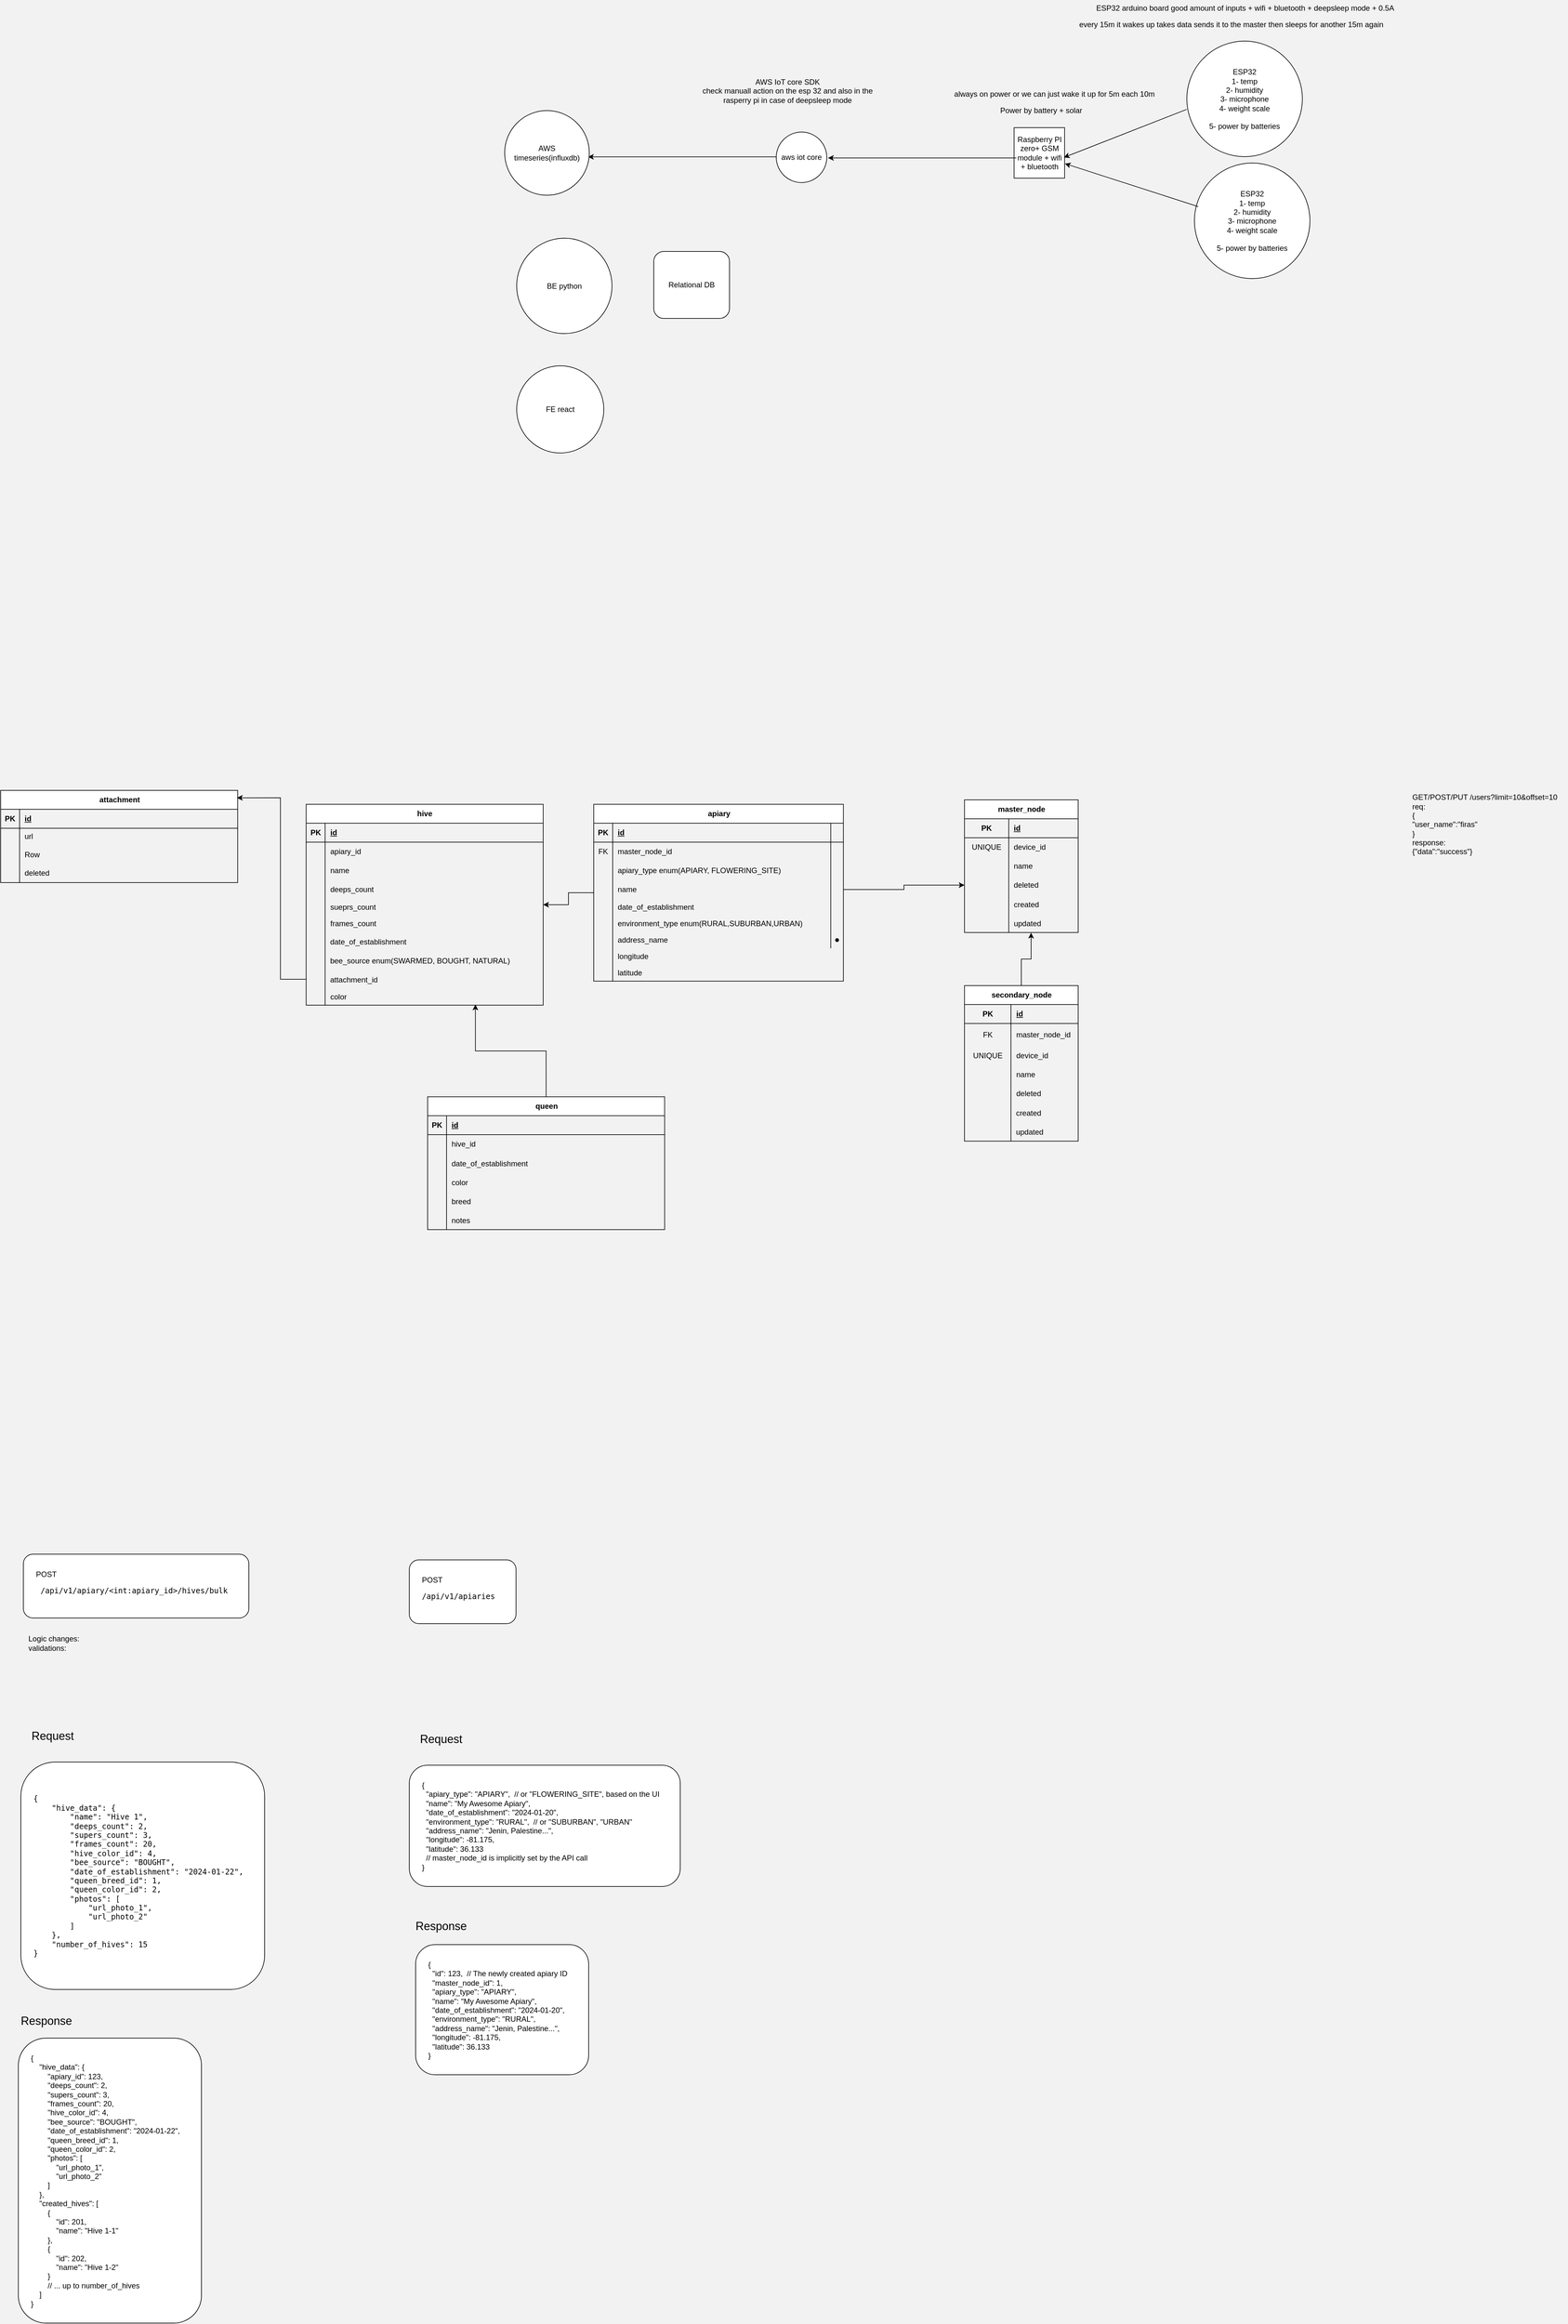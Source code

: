 <mxfile version="26.2.4">
  <diagram name="Page-1" id="e56a1550-8fbb-45ad-956c-1786394a9013">
    <mxGraphModel dx="3635" dy="1918" grid="0" gridSize="10" guides="1" tooltips="1" connect="1" arrows="1" fold="1" page="0" pageScale="1" pageWidth="1100" pageHeight="850" background="#F2F2F2" math="0" shadow="0" adaptiveColors="simple">
      <root>
        <mxCell id="0" />
        <mxCell id="1" parent="0" />
        <mxCell id="OetlIyJgvli4n9BQYhPO-2" value="&lt;div&gt;ESP32&lt;/div&gt;&lt;div&gt;1- temp&lt;/div&gt;&lt;div&gt;2- humidity&lt;/div&gt;&lt;div&gt;3- microphone&lt;/div&gt;&lt;div&gt;4- weight scale&lt;/div&gt;&lt;div&gt;&lt;br&gt;&lt;/div&gt;&lt;div&gt;5- power by batteries&lt;/div&gt;" style="ellipse;whiteSpace=wrap;html=1;aspect=fixed;" parent="1" vertex="1">
          <mxGeometry x="560" y="39" width="183" height="183" as="geometry" />
        </mxCell>
        <mxCell id="OetlIyJgvli4n9BQYhPO-4" value="ESP32 arduino board good amount of inputs + wifi + bluetooth + deepsleep mode + 0.5A" style="text;html=1;align=center;verticalAlign=middle;resizable=0;points=[];autosize=1;strokeColor=none;fillColor=none;" parent="1" vertex="1">
          <mxGeometry x="407" y="-26" width="489" height="26" as="geometry" />
        </mxCell>
        <mxCell id="OetlIyJgvli4n9BQYhPO-5" value="&lt;div&gt;Raspberry PI zero+ GSM module + wifi + bluetooth&lt;/div&gt;" style="whiteSpace=wrap;html=1;aspect=fixed;" parent="1" vertex="1">
          <mxGeometry x="286.5" y="176" width="80" height="80" as="geometry" />
        </mxCell>
        <mxCell id="OetlIyJgvli4n9BQYhPO-8" value="&lt;div&gt;every 15m it wakes up takes data sends it to the master then sleeps for another 15m again&lt;/div&gt;" style="text;html=1;align=center;verticalAlign=middle;resizable=0;points=[];autosize=1;strokeColor=none;fillColor=none;" parent="1" vertex="1">
          <mxGeometry x="381" width="498" height="26" as="geometry" />
        </mxCell>
        <mxCell id="OetlIyJgvli4n9BQYhPO-9" value="Power by battery + solar " style="text;html=1;align=center;verticalAlign=middle;resizable=0;points=[];autosize=1;strokeColor=none;fillColor=none;" parent="1" vertex="1">
          <mxGeometry x="255" y="136" width="147" height="26" as="geometry" />
        </mxCell>
        <mxCell id="OetlIyJgvli4n9BQYhPO-10" value="always on power or we can just wake it up for 5m each 10m" style="text;html=1;align=center;verticalAlign=middle;resizable=0;points=[];autosize=1;strokeColor=none;fillColor=none;" parent="1" vertex="1">
          <mxGeometry x="183" y="110" width="334" height="26" as="geometry" />
        </mxCell>
        <mxCell id="OetlIyJgvli4n9BQYhPO-11" value="&lt;div&gt;ESP32&lt;/div&gt;&lt;div&gt;1- temp&lt;/div&gt;&lt;div&gt;2- humidity&lt;/div&gt;&lt;div&gt;3- microphone&lt;/div&gt;&lt;div&gt;4- weight scale&lt;/div&gt;&lt;div&gt;&lt;br&gt;&lt;/div&gt;&lt;div&gt;5- power by batteries&lt;/div&gt;" style="ellipse;whiteSpace=wrap;html=1;aspect=fixed;" parent="1" vertex="1">
          <mxGeometry x="572" y="232" width="183" height="183" as="geometry" />
        </mxCell>
        <mxCell id="OetlIyJgvli4n9BQYhPO-14" value="" style="endArrow=classic;html=1;rounded=0;entryX=0.986;entryY=0.59;entryDx=0;entryDy=0;entryPerimeter=0;exitX=-0.002;exitY=0.591;exitDx=0;exitDy=0;exitPerimeter=0;" parent="1" source="OetlIyJgvli4n9BQYhPO-2" target="OetlIyJgvli4n9BQYhPO-5" edge="1">
          <mxGeometry width="50" height="50" relative="1" as="geometry">
            <mxPoint x="513" y="312" as="sourcePoint" />
            <mxPoint x="563" y="262" as="targetPoint" />
          </mxGeometry>
        </mxCell>
        <mxCell id="OetlIyJgvli4n9BQYhPO-15" value="" style="endArrow=classic;html=1;rounded=0;" parent="1" edge="1">
          <mxGeometry width="50" height="50" relative="1" as="geometry">
            <mxPoint x="578" y="301" as="sourcePoint" />
            <mxPoint x="367" y="233" as="targetPoint" />
          </mxGeometry>
        </mxCell>
        <mxCell id="OetlIyJgvli4n9BQYhPO-16" value="&lt;div&gt;AWS IoT core SDK&lt;/div&gt;&lt;div&gt;check manuall action on the esp 32 and also in the rasperry pi in case of deepsleep mode&lt;/div&gt;" style="text;html=1;align=center;verticalAlign=middle;whiteSpace=wrap;rounded=0;" parent="1" vertex="1">
          <mxGeometry x="-222" y="70" width="300" height="95" as="geometry" />
        </mxCell>
        <mxCell id="OetlIyJgvli4n9BQYhPO-18" value="" style="endArrow=classic;html=1;rounded=0;" parent="1" edge="1">
          <mxGeometry width="50" height="50" relative="1" as="geometry">
            <mxPoint x="290" y="224" as="sourcePoint" />
            <mxPoint x="-8" y="224" as="targetPoint" />
          </mxGeometry>
        </mxCell>
        <mxCell id="OetlIyJgvli4n9BQYhPO-19" value="aws iot core" style="ellipse;whiteSpace=wrap;html=1;aspect=fixed;" parent="1" vertex="1">
          <mxGeometry x="-90" y="183" width="80" height="80" as="geometry" />
        </mxCell>
        <mxCell id="OetlIyJgvli4n9BQYhPO-20" value="" style="endArrow=classic;html=1;rounded=0;" parent="1" edge="1">
          <mxGeometry width="50" height="50" relative="1" as="geometry">
            <mxPoint x="-90" y="222.29" as="sourcePoint" />
            <mxPoint x="-388" y="222.29" as="targetPoint" />
          </mxGeometry>
        </mxCell>
        <mxCell id="OetlIyJgvli4n9BQYhPO-21" value="AWS timeseries(influxdb)" style="ellipse;whiteSpace=wrap;html=1;aspect=fixed;" parent="1" vertex="1">
          <mxGeometry x="-520" y="149" width="134" height="134" as="geometry" />
        </mxCell>
        <mxCell id="OetlIyJgvli4n9BQYhPO-22" value="BE python" style="ellipse;whiteSpace=wrap;html=1;aspect=fixed;" parent="1" vertex="1">
          <mxGeometry x="-501" y="351" width="151" height="151" as="geometry" />
        </mxCell>
        <mxCell id="OetlIyJgvli4n9BQYhPO-23" value="Relational DB" style="rounded=1;whiteSpace=wrap;html=1;" parent="1" vertex="1">
          <mxGeometry x="-284" y="372" width="120" height="106" as="geometry" />
        </mxCell>
        <mxCell id="OetlIyJgvli4n9BQYhPO-24" value="FE react" style="ellipse;whiteSpace=wrap;html=1;aspect=fixed;" parent="1" vertex="1">
          <mxGeometry x="-501" y="553" width="138" height="138" as="geometry" />
        </mxCell>
        <mxCell id="OetlIyJgvli4n9BQYhPO-41" value="&lt;div&gt;GET/POST/PUT /users?limit=10&amp;amp;offset=10&lt;/div&gt;&lt;div&gt;req:&lt;/div&gt;&lt;div&gt;{&lt;/div&gt;&lt;div&gt;&quot;user_name&quot;:&quot;firas&quot;&lt;/div&gt;&lt;div&gt;}&lt;/div&gt;&lt;div&gt;response:&lt;/div&gt;&lt;div&gt;{&quot;data&quot;:&quot;success&quot;}&lt;/div&gt;" style="text;html=1;align=left;verticalAlign=middle;resizable=0;points=[];autosize=1;strokeColor=none;fillColor=none;" parent="1" vertex="1">
          <mxGeometry x="915" y="1222" width="247" height="113" as="geometry" />
        </mxCell>
        <mxCell id="5piYZcN9QWjcL-H2b9Rl-19" style="edgeStyle=orthogonalEdgeStyle;rounded=0;orthogonalLoop=1;jettySize=auto;html=1;exitX=0.5;exitY=0;exitDx=0;exitDy=0;entryX=0.586;entryY=1.014;entryDx=0;entryDy=0;entryPerimeter=0;" parent="1" source="5piYZcN9QWjcL-H2b9Rl-1" target="5piYZcN9QWjcL-H2b9Rl-28" edge="1">
          <mxGeometry relative="1" as="geometry" />
        </mxCell>
        <mxCell id="5piYZcN9QWjcL-H2b9Rl-1" value="secondary_node" style="shape=table;startSize=30;container=1;collapsible=1;childLayout=tableLayout;fixedRows=1;rowLines=0;fontStyle=1;align=center;resizeLast=1;html=1;gradientColor=none;" parent="1" vertex="1">
          <mxGeometry x="208" y="1534" width="180" height="246.304" as="geometry" />
        </mxCell>
        <mxCell id="5piYZcN9QWjcL-H2b9Rl-2" value="" style="shape=tableRow;horizontal=0;startSize=0;swimlaneHead=0;swimlaneBody=0;fillColor=none;collapsible=0;dropTarget=0;points=[[0,0.5],[1,0.5]];portConstraint=eastwest;top=0;left=0;right=0;bottom=1;" parent="5piYZcN9QWjcL-H2b9Rl-1" vertex="1">
          <mxGeometry y="30" width="180" height="30" as="geometry" />
        </mxCell>
        <mxCell id="5piYZcN9QWjcL-H2b9Rl-3" value="PK" style="shape=partialRectangle;connectable=0;fillColor=none;top=0;left=0;bottom=0;right=0;fontStyle=1;overflow=hidden;whiteSpace=wrap;html=1;" parent="5piYZcN9QWjcL-H2b9Rl-2" vertex="1">
          <mxGeometry width="73.565" height="30" as="geometry">
            <mxRectangle width="73.565" height="30" as="alternateBounds" />
          </mxGeometry>
        </mxCell>
        <mxCell id="5piYZcN9QWjcL-H2b9Rl-4" value="id" style="shape=partialRectangle;connectable=0;fillColor=none;top=0;left=0;bottom=0;right=0;align=left;spacingLeft=6;fontStyle=5;overflow=hidden;whiteSpace=wrap;html=1;" parent="5piYZcN9QWjcL-H2b9Rl-2" vertex="1">
          <mxGeometry x="73.565" width="106.435" height="30" as="geometry">
            <mxRectangle width="106.435" height="30" as="alternateBounds" />
          </mxGeometry>
        </mxCell>
        <mxCell id="5piYZcN9QWjcL-H2b9Rl-15" value="" style="shape=tableRow;horizontal=0;startSize=0;swimlaneHead=0;swimlaneBody=0;fillColor=none;collapsible=0;dropTarget=0;points=[[0,0.5],[1,0.5]];portConstraint=eastwest;top=0;left=0;right=0;bottom=0;" parent="5piYZcN9QWjcL-H2b9Rl-1" vertex="1">
          <mxGeometry y="60" width="180" height="36" as="geometry" />
        </mxCell>
        <mxCell id="5piYZcN9QWjcL-H2b9Rl-16" value="FK" style="shape=partialRectangle;connectable=0;fillColor=none;top=0;left=0;bottom=0;right=0;fontStyle=0;overflow=hidden;whiteSpace=wrap;html=1;" parent="5piYZcN9QWjcL-H2b9Rl-15" vertex="1">
          <mxGeometry width="73.565" height="36" as="geometry">
            <mxRectangle width="73.565" height="36" as="alternateBounds" />
          </mxGeometry>
        </mxCell>
        <mxCell id="5piYZcN9QWjcL-H2b9Rl-17" value="master_node_id" style="shape=partialRectangle;connectable=0;fillColor=none;top=0;left=0;bottom=0;right=0;align=left;spacingLeft=6;fontStyle=0;overflow=hidden;whiteSpace=wrap;html=1;" parent="5piYZcN9QWjcL-H2b9Rl-15" vertex="1">
          <mxGeometry x="73.565" width="106.435" height="36" as="geometry">
            <mxRectangle width="106.435" height="36" as="alternateBounds" />
          </mxGeometry>
        </mxCell>
        <mxCell id="5piYZcN9QWjcL-H2b9Rl-5" value="" style="shape=tableRow;horizontal=0;startSize=0;swimlaneHead=0;swimlaneBody=0;fillColor=none;collapsible=0;dropTarget=0;points=[[0,0.5],[1,0.5]];portConstraint=eastwest;top=0;left=0;right=0;bottom=0;" parent="5piYZcN9QWjcL-H2b9Rl-1" vertex="1">
          <mxGeometry y="96" width="180" height="30" as="geometry" />
        </mxCell>
        <mxCell id="5piYZcN9QWjcL-H2b9Rl-6" value="UNIQUE" style="shape=partialRectangle;connectable=0;fillColor=none;top=0;left=0;bottom=0;right=0;editable=1;overflow=hidden;whiteSpace=wrap;html=1;" parent="5piYZcN9QWjcL-H2b9Rl-5" vertex="1">
          <mxGeometry width="73.565" height="30" as="geometry">
            <mxRectangle width="73.565" height="30" as="alternateBounds" />
          </mxGeometry>
        </mxCell>
        <mxCell id="5piYZcN9QWjcL-H2b9Rl-7" value="device_id" style="shape=partialRectangle;connectable=0;fillColor=none;top=0;left=0;bottom=0;right=0;align=left;spacingLeft=6;overflow=hidden;whiteSpace=wrap;html=1;" parent="5piYZcN9QWjcL-H2b9Rl-5" vertex="1">
          <mxGeometry x="73.565" width="106.435" height="30" as="geometry">
            <mxRectangle width="106.435" height="30" as="alternateBounds" />
          </mxGeometry>
        </mxCell>
        <mxCell id="5piYZcN9QWjcL-H2b9Rl-8" value="" style="shape=tableRow;horizontal=0;startSize=0;swimlaneHead=0;swimlaneBody=0;fillColor=none;collapsible=0;dropTarget=0;points=[[0,0.5],[1,0.5]];portConstraint=eastwest;top=0;left=0;right=0;bottom=0;" parent="5piYZcN9QWjcL-H2b9Rl-1" vertex="1">
          <mxGeometry y="126" width="180" height="30" as="geometry" />
        </mxCell>
        <mxCell id="5piYZcN9QWjcL-H2b9Rl-9" value="" style="shape=partialRectangle;connectable=0;fillColor=none;top=0;left=0;bottom=0;right=0;editable=1;overflow=hidden;whiteSpace=wrap;html=1;" parent="5piYZcN9QWjcL-H2b9Rl-8" vertex="1">
          <mxGeometry width="73.565" height="30" as="geometry">
            <mxRectangle width="73.565" height="30" as="alternateBounds" />
          </mxGeometry>
        </mxCell>
        <mxCell id="5piYZcN9QWjcL-H2b9Rl-10" value="name" style="shape=partialRectangle;connectable=0;fillColor=none;top=0;left=0;bottom=0;right=0;align=left;spacingLeft=6;overflow=hidden;whiteSpace=wrap;html=1;" parent="5piYZcN9QWjcL-H2b9Rl-8" vertex="1">
          <mxGeometry x="73.565" width="106.435" height="30" as="geometry">
            <mxRectangle width="106.435" height="30" as="alternateBounds" />
          </mxGeometry>
        </mxCell>
        <mxCell id="5piYZcN9QWjcL-H2b9Rl-11" value="" style="shape=tableRow;horizontal=0;startSize=0;swimlaneHead=0;swimlaneBody=0;fillColor=none;collapsible=0;dropTarget=0;points=[[0,0.5],[1,0.5]];portConstraint=eastwest;top=0;left=0;right=0;bottom=0;" parent="5piYZcN9QWjcL-H2b9Rl-1" vertex="1">
          <mxGeometry y="156" width="180" height="30" as="geometry" />
        </mxCell>
        <mxCell id="5piYZcN9QWjcL-H2b9Rl-12" value="" style="shape=partialRectangle;connectable=0;fillColor=none;top=0;left=0;bottom=0;right=0;editable=1;overflow=hidden;whiteSpace=wrap;html=1;" parent="5piYZcN9QWjcL-H2b9Rl-11" vertex="1">
          <mxGeometry width="73.565" height="30" as="geometry">
            <mxRectangle width="73.565" height="30" as="alternateBounds" />
          </mxGeometry>
        </mxCell>
        <mxCell id="5piYZcN9QWjcL-H2b9Rl-13" value="deleted" style="shape=partialRectangle;connectable=0;fillColor=none;top=0;left=0;bottom=0;right=0;align=left;spacingLeft=6;overflow=hidden;whiteSpace=wrap;html=1;" parent="5piYZcN9QWjcL-H2b9Rl-11" vertex="1">
          <mxGeometry x="73.565" width="106.435" height="30" as="geometry">
            <mxRectangle width="106.435" height="30" as="alternateBounds" />
          </mxGeometry>
        </mxCell>
        <mxCell id="5piYZcN9QWjcL-H2b9Rl-32" value="" style="shape=tableRow;horizontal=0;startSize=0;swimlaneHead=0;swimlaneBody=0;fillColor=none;collapsible=0;dropTarget=0;points=[[0,0.5],[1,0.5]];portConstraint=eastwest;top=0;left=0;right=0;bottom=0;" parent="5piYZcN9QWjcL-H2b9Rl-1" vertex="1">
          <mxGeometry y="186" width="180" height="30" as="geometry" />
        </mxCell>
        <mxCell id="5piYZcN9QWjcL-H2b9Rl-33" value="" style="shape=partialRectangle;connectable=0;fillColor=none;top=0;left=0;bottom=0;right=0;editable=1;overflow=hidden;" parent="5piYZcN9QWjcL-H2b9Rl-32" vertex="1">
          <mxGeometry width="73.565" height="30" as="geometry">
            <mxRectangle width="73.565" height="30" as="alternateBounds" />
          </mxGeometry>
        </mxCell>
        <mxCell id="5piYZcN9QWjcL-H2b9Rl-34" value="created" style="shape=partialRectangle;connectable=0;fillColor=none;top=0;left=0;bottom=0;right=0;align=left;spacingLeft=6;overflow=hidden;" parent="5piYZcN9QWjcL-H2b9Rl-32" vertex="1">
          <mxGeometry x="73.565" width="106.435" height="30" as="geometry">
            <mxRectangle width="106.435" height="30" as="alternateBounds" />
          </mxGeometry>
        </mxCell>
        <mxCell id="5piYZcN9QWjcL-H2b9Rl-36" value="" style="shape=tableRow;horizontal=0;startSize=0;swimlaneHead=0;swimlaneBody=0;fillColor=none;collapsible=0;dropTarget=0;points=[[0,0.5],[1,0.5]];portConstraint=eastwest;top=0;left=0;right=0;bottom=0;" parent="5piYZcN9QWjcL-H2b9Rl-1" vertex="1">
          <mxGeometry y="216" width="180" height="30" as="geometry" />
        </mxCell>
        <mxCell id="5piYZcN9QWjcL-H2b9Rl-37" value="" style="shape=partialRectangle;connectable=0;fillColor=none;top=0;left=0;bottom=0;right=0;editable=1;overflow=hidden;" parent="5piYZcN9QWjcL-H2b9Rl-36" vertex="1">
          <mxGeometry width="73.565" height="30" as="geometry">
            <mxRectangle width="73.565" height="30" as="alternateBounds" />
          </mxGeometry>
        </mxCell>
        <mxCell id="5piYZcN9QWjcL-H2b9Rl-38" value="updated" style="shape=partialRectangle;connectable=0;fillColor=none;top=0;left=0;bottom=0;right=0;align=left;spacingLeft=6;overflow=hidden;" parent="5piYZcN9QWjcL-H2b9Rl-36" vertex="1">
          <mxGeometry x="73.565" width="106.435" height="30" as="geometry">
            <mxRectangle width="106.435" height="30" as="alternateBounds" />
          </mxGeometry>
        </mxCell>
        <mxCell id="OetlIyJgvli4n9BQYhPO-42" value="master_node" style="shape=table;startSize=30;container=1;collapsible=1;childLayout=tableLayout;fixedRows=1;rowLines=0;fontStyle=1;align=center;resizeLast=1;html=1;" parent="1" vertex="1">
          <mxGeometry x="208" y="1240" width="180" height="210" as="geometry" />
        </mxCell>
        <mxCell id="OetlIyJgvli4n9BQYhPO-43" value="" style="shape=tableRow;horizontal=0;startSize=0;swimlaneHead=0;swimlaneBody=0;fillColor=none;collapsible=0;dropTarget=0;points=[[0,0.5],[1,0.5]];portConstraint=eastwest;top=0;left=0;right=0;bottom=1;" parent="OetlIyJgvli4n9BQYhPO-42" vertex="1">
          <mxGeometry y="30" width="180" height="30" as="geometry" />
        </mxCell>
        <mxCell id="OetlIyJgvli4n9BQYhPO-44" value="PK" style="shape=partialRectangle;connectable=0;fillColor=none;top=0;left=0;bottom=0;right=0;fontStyle=1;overflow=hidden;whiteSpace=wrap;html=1;" parent="OetlIyJgvli4n9BQYhPO-43" vertex="1">
          <mxGeometry width="70.087" height="30" as="geometry">
            <mxRectangle width="70.087" height="30" as="alternateBounds" />
          </mxGeometry>
        </mxCell>
        <mxCell id="OetlIyJgvli4n9BQYhPO-45" value="id" style="shape=partialRectangle;connectable=0;fillColor=none;top=0;left=0;bottom=0;right=0;align=left;spacingLeft=6;fontStyle=5;overflow=hidden;whiteSpace=wrap;html=1;" parent="OetlIyJgvli4n9BQYhPO-43" vertex="1">
          <mxGeometry x="70.087" width="109.913" height="30" as="geometry">
            <mxRectangle width="109.913" height="30" as="alternateBounds" />
          </mxGeometry>
        </mxCell>
        <mxCell id="OetlIyJgvli4n9BQYhPO-46" value="" style="shape=tableRow;horizontal=0;startSize=0;swimlaneHead=0;swimlaneBody=0;fillColor=none;collapsible=0;dropTarget=0;points=[[0,0.5],[1,0.5]];portConstraint=eastwest;top=0;left=0;right=0;bottom=0;" parent="OetlIyJgvli4n9BQYhPO-42" vertex="1">
          <mxGeometry y="60" width="180" height="30" as="geometry" />
        </mxCell>
        <mxCell id="OetlIyJgvli4n9BQYhPO-47" value="UNIQUE" style="shape=partialRectangle;connectable=0;fillColor=none;top=0;left=0;bottom=0;right=0;editable=1;overflow=hidden;whiteSpace=wrap;html=1;" parent="OetlIyJgvli4n9BQYhPO-46" vertex="1">
          <mxGeometry width="70.087" height="30" as="geometry">
            <mxRectangle width="70.087" height="30" as="alternateBounds" />
          </mxGeometry>
        </mxCell>
        <mxCell id="OetlIyJgvli4n9BQYhPO-48" value="device_id" style="shape=partialRectangle;connectable=0;fillColor=none;top=0;left=0;bottom=0;right=0;align=left;spacingLeft=6;overflow=hidden;whiteSpace=wrap;html=1;" parent="OetlIyJgvli4n9BQYhPO-46" vertex="1">
          <mxGeometry x="70.087" width="109.913" height="30" as="geometry">
            <mxRectangle width="109.913" height="30" as="alternateBounds" />
          </mxGeometry>
        </mxCell>
        <mxCell id="OetlIyJgvli4n9BQYhPO-49" value="" style="shape=tableRow;horizontal=0;startSize=0;swimlaneHead=0;swimlaneBody=0;fillColor=none;collapsible=0;dropTarget=0;points=[[0,0.5],[1,0.5]];portConstraint=eastwest;top=0;left=0;right=0;bottom=0;" parent="OetlIyJgvli4n9BQYhPO-42" vertex="1">
          <mxGeometry y="90" width="180" height="30" as="geometry" />
        </mxCell>
        <mxCell id="OetlIyJgvli4n9BQYhPO-50" value="" style="shape=partialRectangle;connectable=0;fillColor=none;top=0;left=0;bottom=0;right=0;editable=1;overflow=hidden;whiteSpace=wrap;html=1;" parent="OetlIyJgvli4n9BQYhPO-49" vertex="1">
          <mxGeometry width="70.087" height="30" as="geometry">
            <mxRectangle width="70.087" height="30" as="alternateBounds" />
          </mxGeometry>
        </mxCell>
        <mxCell id="OetlIyJgvli4n9BQYhPO-51" value="name" style="shape=partialRectangle;connectable=0;fillColor=none;top=0;left=0;bottom=0;right=0;align=left;spacingLeft=6;overflow=hidden;whiteSpace=wrap;html=1;" parent="OetlIyJgvli4n9BQYhPO-49" vertex="1">
          <mxGeometry x="70.087" width="109.913" height="30" as="geometry">
            <mxRectangle width="109.913" height="30" as="alternateBounds" />
          </mxGeometry>
        </mxCell>
        <mxCell id="OetlIyJgvli4n9BQYhPO-52" value="" style="shape=tableRow;horizontal=0;startSize=0;swimlaneHead=0;swimlaneBody=0;fillColor=none;collapsible=0;dropTarget=0;points=[[0,0.5],[1,0.5]];portConstraint=eastwest;top=0;left=0;right=0;bottom=0;" parent="OetlIyJgvli4n9BQYhPO-42" vertex="1">
          <mxGeometry y="120" width="180" height="30" as="geometry" />
        </mxCell>
        <mxCell id="OetlIyJgvli4n9BQYhPO-53" value="" style="shape=partialRectangle;connectable=0;fillColor=none;top=0;left=0;bottom=0;right=0;editable=1;overflow=hidden;whiteSpace=wrap;html=1;" parent="OetlIyJgvli4n9BQYhPO-52" vertex="1">
          <mxGeometry width="70.087" height="30" as="geometry">
            <mxRectangle width="70.087" height="30" as="alternateBounds" />
          </mxGeometry>
        </mxCell>
        <mxCell id="OetlIyJgvli4n9BQYhPO-54" value="deleted" style="shape=partialRectangle;connectable=0;fillColor=none;top=0;left=0;bottom=0;right=0;align=left;spacingLeft=6;overflow=hidden;whiteSpace=wrap;html=1;" parent="OetlIyJgvli4n9BQYhPO-52" vertex="1">
          <mxGeometry x="70.087" width="109.913" height="30" as="geometry">
            <mxRectangle width="109.913" height="30" as="alternateBounds" />
          </mxGeometry>
        </mxCell>
        <mxCell id="5piYZcN9QWjcL-H2b9Rl-24" value="" style="shape=tableRow;horizontal=0;startSize=0;swimlaneHead=0;swimlaneBody=0;fillColor=none;collapsible=0;dropTarget=0;points=[[0,0.5],[1,0.5]];portConstraint=eastwest;top=0;left=0;right=0;bottom=0;" parent="OetlIyJgvli4n9BQYhPO-42" vertex="1">
          <mxGeometry y="150" width="180" height="30" as="geometry" />
        </mxCell>
        <mxCell id="5piYZcN9QWjcL-H2b9Rl-25" value="" style="shape=partialRectangle;connectable=0;fillColor=none;top=0;left=0;bottom=0;right=0;editable=1;overflow=hidden;" parent="5piYZcN9QWjcL-H2b9Rl-24" vertex="1">
          <mxGeometry width="70.087" height="30" as="geometry">
            <mxRectangle width="70.087" height="30" as="alternateBounds" />
          </mxGeometry>
        </mxCell>
        <mxCell id="5piYZcN9QWjcL-H2b9Rl-26" value="created" style="shape=partialRectangle;connectable=0;fillColor=none;top=0;left=0;bottom=0;right=0;align=left;spacingLeft=6;overflow=hidden;" parent="5piYZcN9QWjcL-H2b9Rl-24" vertex="1">
          <mxGeometry x="70.087" width="109.913" height="30" as="geometry">
            <mxRectangle width="109.913" height="30" as="alternateBounds" />
          </mxGeometry>
        </mxCell>
        <mxCell id="5piYZcN9QWjcL-H2b9Rl-28" value="" style="shape=tableRow;horizontal=0;startSize=0;swimlaneHead=0;swimlaneBody=0;fillColor=none;collapsible=0;dropTarget=0;points=[[0,0.5],[1,0.5]];portConstraint=eastwest;top=0;left=0;right=0;bottom=0;" parent="OetlIyJgvli4n9BQYhPO-42" vertex="1">
          <mxGeometry y="180" width="180" height="30" as="geometry" />
        </mxCell>
        <mxCell id="5piYZcN9QWjcL-H2b9Rl-29" value="" style="shape=partialRectangle;connectable=0;fillColor=none;top=0;left=0;bottom=0;right=0;editable=1;overflow=hidden;" parent="5piYZcN9QWjcL-H2b9Rl-28" vertex="1">
          <mxGeometry width="70.087" height="30" as="geometry">
            <mxRectangle width="70.087" height="30" as="alternateBounds" />
          </mxGeometry>
        </mxCell>
        <mxCell id="5piYZcN9QWjcL-H2b9Rl-30" value="updated" style="shape=partialRectangle;connectable=0;fillColor=none;top=0;left=0;bottom=0;right=0;align=left;spacingLeft=6;overflow=hidden;" parent="5piYZcN9QWjcL-H2b9Rl-28" vertex="1">
          <mxGeometry x="70.087" width="109.913" height="30" as="geometry">
            <mxRectangle width="109.913" height="30" as="alternateBounds" />
          </mxGeometry>
        </mxCell>
        <mxCell id="5piYZcN9QWjcL-H2b9Rl-117" value="" style="edgeStyle=orthogonalEdgeStyle;rounded=0;orthogonalLoop=1;jettySize=auto;html=1;" parent="1" source="5piYZcN9QWjcL-H2b9Rl-39" target="5piYZcN9QWjcL-H2b9Rl-89" edge="1">
          <mxGeometry relative="1" as="geometry" />
        </mxCell>
        <mxCell id="5piYZcN9QWjcL-H2b9Rl-39" value="apiary" style="shape=table;startSize=30;container=1;collapsible=1;childLayout=tableLayout;fixedRows=1;rowLines=0;fontStyle=1;align=center;resizeLast=1;html=1;" parent="1" vertex="1">
          <mxGeometry x="-379" y="1247" width="395.286" height="280" as="geometry" />
        </mxCell>
        <mxCell id="5piYZcN9QWjcL-H2b9Rl-40" value="" style="shape=tableRow;horizontal=0;startSize=0;swimlaneHead=0;swimlaneBody=0;fillColor=none;collapsible=0;dropTarget=0;points=[[0,0.5],[1,0.5]];portConstraint=eastwest;top=0;left=0;right=0;bottom=1;" parent="5piYZcN9QWjcL-H2b9Rl-39" vertex="1">
          <mxGeometry y="30" width="395.286" height="30" as="geometry" />
        </mxCell>
        <mxCell id="5piYZcN9QWjcL-H2b9Rl-41" value="PK" style="shape=partialRectangle;connectable=0;fillColor=none;top=0;left=0;bottom=0;right=0;fontStyle=1;overflow=hidden;whiteSpace=wrap;html=1;" parent="5piYZcN9QWjcL-H2b9Rl-40" vertex="1">
          <mxGeometry width="30" height="30" as="geometry">
            <mxRectangle width="30" height="30" as="alternateBounds" />
          </mxGeometry>
        </mxCell>
        <mxCell id="5piYZcN9QWjcL-H2b9Rl-42" value="id" style="shape=partialRectangle;connectable=0;fillColor=none;top=0;left=0;bottom=0;right=0;align=left;spacingLeft=6;fontStyle=5;overflow=hidden;whiteSpace=wrap;html=1;" parent="5piYZcN9QWjcL-H2b9Rl-40" vertex="1">
          <mxGeometry x="30" width="365.286" height="30" as="geometry">
            <mxRectangle width="365.286" height="30" as="alternateBounds" />
          </mxGeometry>
        </mxCell>
        <mxCell id="5piYZcN9QWjcL-H2b9Rl-43" value="" style="shape=tableRow;horizontal=0;startSize=0;swimlaneHead=0;swimlaneBody=0;fillColor=none;collapsible=0;dropTarget=0;points=[[0,0.5],[1,0.5]];portConstraint=eastwest;top=0;left=0;right=0;bottom=0;" parent="5piYZcN9QWjcL-H2b9Rl-39" vertex="1">
          <mxGeometry y="60" width="395.286" height="30" as="geometry" />
        </mxCell>
        <mxCell id="5piYZcN9QWjcL-H2b9Rl-44" value="FK" style="shape=partialRectangle;connectable=0;fillColor=none;top=0;left=0;bottom=0;right=0;editable=1;overflow=hidden;whiteSpace=wrap;html=1;" parent="5piYZcN9QWjcL-H2b9Rl-43" vertex="1">
          <mxGeometry width="30" height="30" as="geometry">
            <mxRectangle width="30" height="30" as="alternateBounds" />
          </mxGeometry>
        </mxCell>
        <mxCell id="5piYZcN9QWjcL-H2b9Rl-45" value="master_node_id" style="shape=partialRectangle;connectable=0;fillColor=none;top=0;left=0;bottom=0;right=0;align=left;spacingLeft=6;overflow=hidden;whiteSpace=wrap;html=1;" parent="5piYZcN9QWjcL-H2b9Rl-43" vertex="1">
          <mxGeometry x="30" width="365.286" height="30" as="geometry">
            <mxRectangle width="365.286" height="30" as="alternateBounds" />
          </mxGeometry>
        </mxCell>
        <mxCell id="5piYZcN9QWjcL-H2b9Rl-72" value="" style="shape=tableRow;horizontal=0;startSize=0;swimlaneHead=0;swimlaneBody=0;fillColor=none;collapsible=0;dropTarget=0;points=[[0,0.5],[1,0.5]];portConstraint=eastwest;top=0;left=0;right=0;bottom=0;" parent="5piYZcN9QWjcL-H2b9Rl-39" vertex="1">
          <mxGeometry y="90" width="395.286" height="30" as="geometry" />
        </mxCell>
        <mxCell id="5piYZcN9QWjcL-H2b9Rl-73" value="" style="shape=partialRectangle;connectable=0;fillColor=none;top=0;left=0;bottom=0;right=0;editable=1;overflow=hidden;whiteSpace=wrap;html=1;" parent="5piYZcN9QWjcL-H2b9Rl-72" vertex="1">
          <mxGeometry width="30" height="30" as="geometry">
            <mxRectangle width="30" height="30" as="alternateBounds" />
          </mxGeometry>
        </mxCell>
        <mxCell id="5piYZcN9QWjcL-H2b9Rl-74" value="apiary_type enum(APIARY, FLOWERING_SITE)" style="shape=partialRectangle;connectable=0;fillColor=none;top=0;left=0;bottom=0;right=0;align=left;spacingLeft=6;overflow=hidden;whiteSpace=wrap;html=1;" parent="5piYZcN9QWjcL-H2b9Rl-72" vertex="1">
          <mxGeometry x="30" width="365.286" height="30" as="geometry">
            <mxRectangle width="365.286" height="30" as="alternateBounds" />
          </mxGeometry>
        </mxCell>
        <mxCell id="5piYZcN9QWjcL-H2b9Rl-46" value="" style="shape=tableRow;horizontal=0;startSize=0;swimlaneHead=0;swimlaneBody=0;fillColor=none;collapsible=0;dropTarget=0;points=[[0,0.5],[1,0.5]];portConstraint=eastwest;top=0;left=0;right=0;bottom=0;" parent="5piYZcN9QWjcL-H2b9Rl-39" vertex="1">
          <mxGeometry y="120" width="395.286" height="30" as="geometry" />
        </mxCell>
        <mxCell id="5piYZcN9QWjcL-H2b9Rl-47" value="" style="shape=partialRectangle;connectable=0;fillColor=none;top=0;left=0;bottom=0;right=0;editable=1;overflow=hidden;whiteSpace=wrap;html=1;" parent="5piYZcN9QWjcL-H2b9Rl-46" vertex="1">
          <mxGeometry width="30" height="30" as="geometry">
            <mxRectangle width="30" height="30" as="alternateBounds" />
          </mxGeometry>
        </mxCell>
        <mxCell id="5piYZcN9QWjcL-H2b9Rl-48" value="name" style="shape=partialRectangle;connectable=0;fillColor=none;top=0;left=0;bottom=0;right=0;align=left;spacingLeft=6;overflow=hidden;whiteSpace=wrap;html=1;" parent="5piYZcN9QWjcL-H2b9Rl-46" vertex="1">
          <mxGeometry x="30" width="365.286" height="30" as="geometry">
            <mxRectangle width="365.286" height="30" as="alternateBounds" />
          </mxGeometry>
        </mxCell>
        <mxCell id="5piYZcN9QWjcL-H2b9Rl-49" value="" style="shape=tableRow;horizontal=0;startSize=0;swimlaneHead=0;swimlaneBody=0;fillColor=none;collapsible=0;dropTarget=0;points=[[0,0.5],[1,0.5]];portConstraint=eastwest;top=0;left=0;right=0;bottom=0;" parent="5piYZcN9QWjcL-H2b9Rl-39" vertex="1">
          <mxGeometry y="150" width="395.286" height="26" as="geometry" />
        </mxCell>
        <mxCell id="5piYZcN9QWjcL-H2b9Rl-50" value="" style="shape=partialRectangle;connectable=0;fillColor=none;top=0;left=0;bottom=0;right=0;editable=1;overflow=hidden;whiteSpace=wrap;html=1;" parent="5piYZcN9QWjcL-H2b9Rl-49" vertex="1">
          <mxGeometry width="30" height="26" as="geometry">
            <mxRectangle width="30" height="26" as="alternateBounds" />
          </mxGeometry>
        </mxCell>
        <mxCell id="5piYZcN9QWjcL-H2b9Rl-51" value="date_of_establishment " style="shape=partialRectangle;connectable=0;fillColor=none;top=0;left=0;bottom=0;right=0;align=left;spacingLeft=6;overflow=hidden;whiteSpace=wrap;html=1;" parent="5piYZcN9QWjcL-H2b9Rl-49" vertex="1">
          <mxGeometry x="30" width="365.286" height="26" as="geometry">
            <mxRectangle width="365.286" height="26" as="alternateBounds" />
          </mxGeometry>
        </mxCell>
        <mxCell id="5piYZcN9QWjcL-H2b9Rl-76" value="" style="shape=tableRow;horizontal=0;startSize=0;swimlaneHead=0;swimlaneBody=0;fillColor=none;collapsible=0;dropTarget=0;points=[[0,0.5],[1,0.5]];portConstraint=eastwest;top=0;left=0;right=0;bottom=0;" parent="5piYZcN9QWjcL-H2b9Rl-39" vertex="1">
          <mxGeometry y="176" width="395.286" height="26" as="geometry" />
        </mxCell>
        <mxCell id="5piYZcN9QWjcL-H2b9Rl-77" value="" style="shape=partialRectangle;connectable=0;fillColor=none;top=0;left=0;bottom=0;right=0;editable=1;overflow=hidden;whiteSpace=wrap;html=1;" parent="5piYZcN9QWjcL-H2b9Rl-76" vertex="1">
          <mxGeometry width="30" height="26" as="geometry">
            <mxRectangle width="30" height="26" as="alternateBounds" />
          </mxGeometry>
        </mxCell>
        <mxCell id="5piYZcN9QWjcL-H2b9Rl-78" value="environment_type enum(RURAL,SUBURBAN,URBAN)" style="shape=partialRectangle;connectable=0;fillColor=none;top=0;left=0;bottom=0;right=0;align=left;spacingLeft=6;overflow=hidden;whiteSpace=wrap;html=1;" parent="5piYZcN9QWjcL-H2b9Rl-76" vertex="1">
          <mxGeometry x="30" width="365.286" height="26" as="geometry">
            <mxRectangle width="365.286" height="26" as="alternateBounds" />
          </mxGeometry>
        </mxCell>
        <mxCell id="5piYZcN9QWjcL-H2b9Rl-79" value="" style="shape=tableRow;horizontal=0;startSize=0;swimlaneHead=0;swimlaneBody=0;fillColor=none;collapsible=0;dropTarget=0;points=[[0,0.5],[1,0.5]];portConstraint=eastwest;top=0;left=0;right=0;bottom=0;" parent="5piYZcN9QWjcL-H2b9Rl-39" vertex="1">
          <mxGeometry y="202" width="395.286" height="26" as="geometry" />
        </mxCell>
        <mxCell id="5piYZcN9QWjcL-H2b9Rl-80" value="" style="shape=partialRectangle;connectable=0;fillColor=none;top=0;left=0;bottom=0;right=0;editable=1;overflow=hidden;whiteSpace=wrap;html=1;" parent="5piYZcN9QWjcL-H2b9Rl-79" vertex="1">
          <mxGeometry width="30" height="26" as="geometry">
            <mxRectangle width="30" height="26" as="alternateBounds" />
          </mxGeometry>
        </mxCell>
        <mxCell id="5piYZcN9QWjcL-H2b9Rl-81" value="address_name" style="shape=partialRectangle;connectable=0;fillColor=none;top=0;left=0;bottom=0;right=0;align=left;spacingLeft=6;overflow=hidden;whiteSpace=wrap;html=1;" parent="5piYZcN9QWjcL-H2b9Rl-79" vertex="1">
          <mxGeometry x="30" width="345.286" height="26" as="geometry">
            <mxRectangle width="345.286" height="26" as="alternateBounds" />
          </mxGeometry>
        </mxCell>
        <mxCell id="5piYZcN9QWjcL-H2b9Rl-118" value="" style="shape=waypoint;sketch=0;size=6;pointerEvents=1;points=[];fillColor=default;resizable=0;rotatable=0;perimeter=centerPerimeter;snapToPoint=1;startSize=30;fontStyle=1;" parent="5piYZcN9QWjcL-H2b9Rl-79" vertex="1">
          <mxGeometry x="375.286" width="20" height="26" as="geometry">
            <mxRectangle width="20" height="26" as="alternateBounds" />
          </mxGeometry>
        </mxCell>
        <mxCell id="5piYZcN9QWjcL-H2b9Rl-82" value="" style="shape=tableRow;horizontal=0;startSize=0;swimlaneHead=0;swimlaneBody=0;fillColor=none;collapsible=0;dropTarget=0;points=[[0,0.5],[1,0.5]];portConstraint=eastwest;top=0;left=0;right=0;bottom=0;" parent="5piYZcN9QWjcL-H2b9Rl-39" vertex="1">
          <mxGeometry y="228" width="395.286" height="26" as="geometry" />
        </mxCell>
        <mxCell id="5piYZcN9QWjcL-H2b9Rl-83" value="" style="shape=partialRectangle;connectable=0;fillColor=none;top=0;left=0;bottom=0;right=0;editable=1;overflow=hidden;whiteSpace=wrap;html=1;" parent="5piYZcN9QWjcL-H2b9Rl-82" vertex="1">
          <mxGeometry width="30" height="26" as="geometry">
            <mxRectangle width="30" height="26" as="alternateBounds" />
          </mxGeometry>
        </mxCell>
        <mxCell id="5piYZcN9QWjcL-H2b9Rl-84" value="longitude" style="shape=partialRectangle;connectable=0;fillColor=none;top=0;left=0;bottom=0;right=0;align=left;spacingLeft=6;overflow=hidden;whiteSpace=wrap;html=1;" parent="5piYZcN9QWjcL-H2b9Rl-82" vertex="1">
          <mxGeometry x="30" width="365.286" height="26" as="geometry">
            <mxRectangle width="365.286" height="26" as="alternateBounds" />
          </mxGeometry>
        </mxCell>
        <mxCell id="5piYZcN9QWjcL-H2b9Rl-85" value="" style="shape=tableRow;horizontal=0;startSize=0;swimlaneHead=0;swimlaneBody=0;fillColor=none;collapsible=0;dropTarget=0;points=[[0,0.5],[1,0.5]];portConstraint=eastwest;top=0;left=0;right=0;bottom=0;" parent="5piYZcN9QWjcL-H2b9Rl-39" vertex="1">
          <mxGeometry y="254" width="395.286" height="26" as="geometry" />
        </mxCell>
        <mxCell id="5piYZcN9QWjcL-H2b9Rl-86" value="" style="shape=partialRectangle;connectable=0;fillColor=none;top=0;left=0;bottom=0;right=0;editable=1;overflow=hidden;whiteSpace=wrap;html=1;" parent="5piYZcN9QWjcL-H2b9Rl-85" vertex="1">
          <mxGeometry width="30" height="26" as="geometry">
            <mxRectangle width="30" height="26" as="alternateBounds" />
          </mxGeometry>
        </mxCell>
        <mxCell id="5piYZcN9QWjcL-H2b9Rl-87" value="latitude" style="shape=partialRectangle;connectable=0;fillColor=none;top=0;left=0;bottom=0;right=0;align=left;spacingLeft=6;overflow=hidden;whiteSpace=wrap;html=1;" parent="5piYZcN9QWjcL-H2b9Rl-85" vertex="1">
          <mxGeometry x="30" width="365.286" height="26" as="geometry">
            <mxRectangle width="365.286" height="26" as="alternateBounds" />
          </mxGeometry>
        </mxCell>
        <mxCell id="5piYZcN9QWjcL-H2b9Rl-88" style="edgeStyle=orthogonalEdgeStyle;rounded=0;orthogonalLoop=1;jettySize=auto;html=1;exitX=1;exitY=0.5;exitDx=0;exitDy=0;entryX=0;entryY=0.5;entryDx=0;entryDy=0;" parent="1" source="5piYZcN9QWjcL-H2b9Rl-46" target="OetlIyJgvli4n9BQYhPO-52" edge="1">
          <mxGeometry relative="1" as="geometry" />
        </mxCell>
        <mxCell id="5piYZcN9QWjcL-H2b9Rl-89" value="hive" style="shape=table;startSize=30;container=1;collapsible=1;childLayout=tableLayout;fixedRows=1;rowLines=0;fontStyle=1;align=center;resizeLast=1;html=1;" parent="1" vertex="1">
          <mxGeometry x="-834.286" y="1247" width="375.286" height="318" as="geometry" />
        </mxCell>
        <mxCell id="5piYZcN9QWjcL-H2b9Rl-90" value="" style="shape=tableRow;horizontal=0;startSize=0;swimlaneHead=0;swimlaneBody=0;fillColor=none;collapsible=0;dropTarget=0;points=[[0,0.5],[1,0.5]];portConstraint=eastwest;top=0;left=0;right=0;bottom=1;" parent="5piYZcN9QWjcL-H2b9Rl-89" vertex="1">
          <mxGeometry y="30" width="375.286" height="30" as="geometry" />
        </mxCell>
        <mxCell id="5piYZcN9QWjcL-H2b9Rl-91" value="PK" style="shape=partialRectangle;connectable=0;fillColor=none;top=0;left=0;bottom=0;right=0;fontStyle=1;overflow=hidden;whiteSpace=wrap;html=1;" parent="5piYZcN9QWjcL-H2b9Rl-90" vertex="1">
          <mxGeometry width="30" height="30" as="geometry">
            <mxRectangle width="30" height="30" as="alternateBounds" />
          </mxGeometry>
        </mxCell>
        <mxCell id="5piYZcN9QWjcL-H2b9Rl-92" value="id" style="shape=partialRectangle;connectable=0;fillColor=none;top=0;left=0;bottom=0;right=0;align=left;spacingLeft=6;fontStyle=5;overflow=hidden;whiteSpace=wrap;html=1;" parent="5piYZcN9QWjcL-H2b9Rl-90" vertex="1">
          <mxGeometry x="30" width="345.286" height="30" as="geometry">
            <mxRectangle width="345.286" height="30" as="alternateBounds" />
          </mxGeometry>
        </mxCell>
        <mxCell id="5piYZcN9QWjcL-H2b9Rl-93" value="" style="shape=tableRow;horizontal=0;startSize=0;swimlaneHead=0;swimlaneBody=0;fillColor=none;collapsible=0;dropTarget=0;points=[[0,0.5],[1,0.5]];portConstraint=eastwest;top=0;left=0;right=0;bottom=0;" parent="5piYZcN9QWjcL-H2b9Rl-89" vertex="1">
          <mxGeometry y="60" width="375.286" height="30" as="geometry" />
        </mxCell>
        <mxCell id="5piYZcN9QWjcL-H2b9Rl-94" value="" style="shape=partialRectangle;connectable=0;fillColor=none;top=0;left=0;bottom=0;right=0;editable=1;overflow=hidden;whiteSpace=wrap;html=1;" parent="5piYZcN9QWjcL-H2b9Rl-93" vertex="1">
          <mxGeometry width="30" height="30" as="geometry">
            <mxRectangle width="30" height="30" as="alternateBounds" />
          </mxGeometry>
        </mxCell>
        <mxCell id="5piYZcN9QWjcL-H2b9Rl-95" value="apiary_id" style="shape=partialRectangle;connectable=0;fillColor=none;top=0;left=0;bottom=0;right=0;align=left;spacingLeft=6;overflow=hidden;whiteSpace=wrap;html=1;" parent="5piYZcN9QWjcL-H2b9Rl-93" vertex="1">
          <mxGeometry x="30" width="345.286" height="30" as="geometry">
            <mxRectangle width="345.286" height="30" as="alternateBounds" />
          </mxGeometry>
        </mxCell>
        <mxCell id="5piYZcN9QWjcL-H2b9Rl-96" value="" style="shape=tableRow;horizontal=0;startSize=0;swimlaneHead=0;swimlaneBody=0;fillColor=none;collapsible=0;dropTarget=0;points=[[0,0.5],[1,0.5]];portConstraint=eastwest;top=0;left=0;right=0;bottom=0;" parent="5piYZcN9QWjcL-H2b9Rl-89" vertex="1">
          <mxGeometry y="90" width="375.286" height="30" as="geometry" />
        </mxCell>
        <mxCell id="5piYZcN9QWjcL-H2b9Rl-97" value="" style="shape=partialRectangle;connectable=0;fillColor=none;top=0;left=0;bottom=0;right=0;editable=1;overflow=hidden;whiteSpace=wrap;html=1;" parent="5piYZcN9QWjcL-H2b9Rl-96" vertex="1">
          <mxGeometry width="30" height="30" as="geometry">
            <mxRectangle width="30" height="30" as="alternateBounds" />
          </mxGeometry>
        </mxCell>
        <mxCell id="5piYZcN9QWjcL-H2b9Rl-98" value="name" style="shape=partialRectangle;connectable=0;fillColor=none;top=0;left=0;bottom=0;right=0;align=left;spacingLeft=6;overflow=hidden;whiteSpace=wrap;html=1;" parent="5piYZcN9QWjcL-H2b9Rl-96" vertex="1">
          <mxGeometry x="30" width="345.286" height="30" as="geometry">
            <mxRectangle width="345.286" height="30" as="alternateBounds" />
          </mxGeometry>
        </mxCell>
        <mxCell id="5piYZcN9QWjcL-H2b9Rl-99" value="" style="shape=tableRow;horizontal=0;startSize=0;swimlaneHead=0;swimlaneBody=0;fillColor=none;collapsible=0;dropTarget=0;points=[[0,0.5],[1,0.5]];portConstraint=eastwest;top=0;left=0;right=0;bottom=0;" parent="5piYZcN9QWjcL-H2b9Rl-89" vertex="1">
          <mxGeometry y="120" width="375.286" height="30" as="geometry" />
        </mxCell>
        <mxCell id="5piYZcN9QWjcL-H2b9Rl-100" value="" style="shape=partialRectangle;connectable=0;fillColor=none;top=0;left=0;bottom=0;right=0;editable=1;overflow=hidden;whiteSpace=wrap;html=1;" parent="5piYZcN9QWjcL-H2b9Rl-99" vertex="1">
          <mxGeometry width="30" height="30" as="geometry">
            <mxRectangle width="30" height="30" as="alternateBounds" />
          </mxGeometry>
        </mxCell>
        <mxCell id="5piYZcN9QWjcL-H2b9Rl-101" value="deeps_count" style="shape=partialRectangle;connectable=0;fillColor=none;top=0;left=0;bottom=0;right=0;align=left;spacingLeft=6;overflow=hidden;whiteSpace=wrap;html=1;" parent="5piYZcN9QWjcL-H2b9Rl-99" vertex="1">
          <mxGeometry x="30" width="345.286" height="30" as="geometry">
            <mxRectangle width="345.286" height="30" as="alternateBounds" />
          </mxGeometry>
        </mxCell>
        <mxCell id="5piYZcN9QWjcL-H2b9Rl-119" value="" style="shape=tableRow;horizontal=0;startSize=0;swimlaneHead=0;swimlaneBody=0;fillColor=none;collapsible=0;dropTarget=0;points=[[0,0.5],[1,0.5]];portConstraint=eastwest;top=0;left=0;right=0;bottom=0;" parent="5piYZcN9QWjcL-H2b9Rl-89" vertex="1">
          <mxGeometry y="150" width="375.286" height="26" as="geometry" />
        </mxCell>
        <mxCell id="5piYZcN9QWjcL-H2b9Rl-120" value="" style="shape=partialRectangle;connectable=0;fillColor=none;top=0;left=0;bottom=0;right=0;editable=1;overflow=hidden;whiteSpace=wrap;html=1;" parent="5piYZcN9QWjcL-H2b9Rl-119" vertex="1">
          <mxGeometry width="30" height="26" as="geometry">
            <mxRectangle width="30" height="26" as="alternateBounds" />
          </mxGeometry>
        </mxCell>
        <mxCell id="5piYZcN9QWjcL-H2b9Rl-121" value="sueprs_count" style="shape=partialRectangle;connectable=0;fillColor=none;top=0;left=0;bottom=0;right=0;align=left;spacingLeft=6;overflow=hidden;whiteSpace=wrap;html=1;" parent="5piYZcN9QWjcL-H2b9Rl-119" vertex="1">
          <mxGeometry x="30" width="345.286" height="26" as="geometry">
            <mxRectangle width="345.286" height="26" as="alternateBounds" />
          </mxGeometry>
        </mxCell>
        <mxCell id="5piYZcN9QWjcL-H2b9Rl-122" value="" style="shape=tableRow;horizontal=0;startSize=0;swimlaneHead=0;swimlaneBody=0;fillColor=none;collapsible=0;dropTarget=0;points=[[0,0.5],[1,0.5]];portConstraint=eastwest;top=0;left=0;right=0;bottom=0;" parent="5piYZcN9QWjcL-H2b9Rl-89" vertex="1">
          <mxGeometry y="176" width="375.286" height="26" as="geometry" />
        </mxCell>
        <mxCell id="5piYZcN9QWjcL-H2b9Rl-123" value="" style="shape=partialRectangle;connectable=0;fillColor=none;top=0;left=0;bottom=0;right=0;editable=1;overflow=hidden;whiteSpace=wrap;html=1;" parent="5piYZcN9QWjcL-H2b9Rl-122" vertex="1">
          <mxGeometry width="30" height="26" as="geometry">
            <mxRectangle width="30" height="26" as="alternateBounds" />
          </mxGeometry>
        </mxCell>
        <mxCell id="5piYZcN9QWjcL-H2b9Rl-124" value="frames_count" style="shape=partialRectangle;connectable=0;fillColor=none;top=0;left=0;bottom=0;right=0;align=left;spacingLeft=6;overflow=hidden;whiteSpace=wrap;html=1;" parent="5piYZcN9QWjcL-H2b9Rl-122" vertex="1">
          <mxGeometry x="30" width="345.286" height="26" as="geometry">
            <mxRectangle width="345.286" height="26" as="alternateBounds" />
          </mxGeometry>
        </mxCell>
        <mxCell id="hY19iie7GWyc48UbzqRv-36" value="" style="shape=tableRow;horizontal=0;startSize=0;swimlaneHead=0;swimlaneBody=0;fillColor=none;collapsible=0;dropTarget=0;points=[[0,0.5],[1,0.5]];portConstraint=eastwest;top=0;left=0;right=0;bottom=0;" parent="5piYZcN9QWjcL-H2b9Rl-89" vertex="1">
          <mxGeometry y="202" width="375.286" height="30" as="geometry" />
        </mxCell>
        <mxCell id="hY19iie7GWyc48UbzqRv-37" value="" style="shape=partialRectangle;connectable=0;fillColor=none;top=0;left=0;bottom=0;right=0;editable=1;overflow=hidden;" parent="hY19iie7GWyc48UbzqRv-36" vertex="1">
          <mxGeometry width="30" height="30" as="geometry">
            <mxRectangle width="30" height="30" as="alternateBounds" />
          </mxGeometry>
        </mxCell>
        <mxCell id="hY19iie7GWyc48UbzqRv-38" value="date_of_establishment " style="shape=partialRectangle;connectable=0;fillColor=none;top=0;left=0;bottom=0;right=0;align=left;spacingLeft=6;overflow=hidden;" parent="hY19iie7GWyc48UbzqRv-36" vertex="1">
          <mxGeometry x="30" width="345.286" height="30" as="geometry">
            <mxRectangle width="345.286" height="30" as="alternateBounds" />
          </mxGeometry>
        </mxCell>
        <mxCell id="hY19iie7GWyc48UbzqRv-32" value="" style="shape=tableRow;horizontal=0;startSize=0;swimlaneHead=0;swimlaneBody=0;fillColor=none;collapsible=0;dropTarget=0;points=[[0,0.5],[1,0.5]];portConstraint=eastwest;top=0;left=0;right=0;bottom=0;" parent="5piYZcN9QWjcL-H2b9Rl-89" vertex="1">
          <mxGeometry y="232" width="375.286" height="30" as="geometry" />
        </mxCell>
        <mxCell id="hY19iie7GWyc48UbzqRv-33" value="" style="shape=partialRectangle;connectable=0;fillColor=none;top=0;left=0;bottom=0;right=0;editable=1;overflow=hidden;" parent="hY19iie7GWyc48UbzqRv-32" vertex="1">
          <mxGeometry width="30" height="30" as="geometry">
            <mxRectangle width="30" height="30" as="alternateBounds" />
          </mxGeometry>
        </mxCell>
        <mxCell id="hY19iie7GWyc48UbzqRv-34" value="bee_source enum(SWARMED, BOUGHT, NATURAL)" style="shape=partialRectangle;connectable=0;fillColor=none;top=0;left=0;bottom=0;right=0;align=left;spacingLeft=6;overflow=hidden;" parent="hY19iie7GWyc48UbzqRv-32" vertex="1">
          <mxGeometry x="30" width="345.286" height="30" as="geometry">
            <mxRectangle width="345.286" height="30" as="alternateBounds" />
          </mxGeometry>
        </mxCell>
        <mxCell id="hY19iie7GWyc48UbzqRv-129" value="" style="shape=tableRow;horizontal=0;startSize=0;swimlaneHead=0;swimlaneBody=0;fillColor=none;collapsible=0;dropTarget=0;points=[[0,0.5],[1,0.5]];portConstraint=eastwest;top=0;left=0;right=0;bottom=0;" parent="5piYZcN9QWjcL-H2b9Rl-89" vertex="1">
          <mxGeometry y="262" width="375.286" height="30" as="geometry" />
        </mxCell>
        <mxCell id="hY19iie7GWyc48UbzqRv-130" value="" style="shape=partialRectangle;connectable=0;fillColor=none;top=0;left=0;bottom=0;right=0;editable=1;overflow=hidden;" parent="hY19iie7GWyc48UbzqRv-129" vertex="1">
          <mxGeometry width="30" height="30" as="geometry">
            <mxRectangle width="30" height="30" as="alternateBounds" />
          </mxGeometry>
        </mxCell>
        <mxCell id="hY19iie7GWyc48UbzqRv-131" value="attachment_id" style="shape=partialRectangle;connectable=0;fillColor=none;top=0;left=0;bottom=0;right=0;align=left;spacingLeft=6;overflow=hidden;" parent="hY19iie7GWyc48UbzqRv-129" vertex="1">
          <mxGeometry x="30" width="345.286" height="30" as="geometry">
            <mxRectangle width="345.286" height="30" as="alternateBounds" />
          </mxGeometry>
        </mxCell>
        <mxCell id="5piYZcN9QWjcL-H2b9Rl-108" value="" style="shape=tableRow;horizontal=0;startSize=0;swimlaneHead=0;swimlaneBody=0;fillColor=none;collapsible=0;dropTarget=0;points=[[0,0.5],[1,0.5]];portConstraint=eastwest;top=0;left=0;right=0;bottom=0;" parent="5piYZcN9QWjcL-H2b9Rl-89" vertex="1">
          <mxGeometry y="292" width="375.286" height="26" as="geometry" />
        </mxCell>
        <mxCell id="5piYZcN9QWjcL-H2b9Rl-109" value="" style="shape=partialRectangle;connectable=0;fillColor=none;top=0;left=0;bottom=0;right=0;editable=1;overflow=hidden;whiteSpace=wrap;html=1;" parent="5piYZcN9QWjcL-H2b9Rl-108" vertex="1">
          <mxGeometry width="30" height="26" as="geometry">
            <mxRectangle width="30" height="26" as="alternateBounds" />
          </mxGeometry>
        </mxCell>
        <mxCell id="5piYZcN9QWjcL-H2b9Rl-110" value="color" style="shape=partialRectangle;connectable=0;fillColor=none;top=0;left=0;bottom=0;right=0;align=left;spacingLeft=6;overflow=hidden;whiteSpace=wrap;html=1;" parent="5piYZcN9QWjcL-H2b9Rl-108" vertex="1">
          <mxGeometry x="30" width="345.286" height="26" as="geometry">
            <mxRectangle width="345.286" height="26" as="alternateBounds" />
          </mxGeometry>
        </mxCell>
        <mxCell id="hY19iie7GWyc48UbzqRv-120" style="edgeStyle=orthogonalEdgeStyle;rounded=0;orthogonalLoop=1;jettySize=auto;html=1;exitX=0.5;exitY=0;exitDx=0;exitDy=0;entryX=0.714;entryY=0.962;entryDx=0;entryDy=0;entryPerimeter=0;" parent="1" source="hY19iie7GWyc48UbzqRv-85" target="5piYZcN9QWjcL-H2b9Rl-108" edge="1">
          <mxGeometry relative="1" as="geometry" />
        </mxCell>
        <mxCell id="hY19iie7GWyc48UbzqRv-85" value="queen" style="shape=table;startSize=30;container=1;collapsible=1;childLayout=tableLayout;fixedRows=1;rowLines=0;fontStyle=1;align=center;resizeLast=1;html=1;" parent="1" vertex="1">
          <mxGeometry x="-641.996" y="1710" width="375.286" height="210.207" as="geometry" />
        </mxCell>
        <mxCell id="hY19iie7GWyc48UbzqRv-86" value="" style="shape=tableRow;horizontal=0;startSize=0;swimlaneHead=0;swimlaneBody=0;fillColor=none;collapsible=0;dropTarget=0;points=[[0,0.5],[1,0.5]];portConstraint=eastwest;top=0;left=0;right=0;bottom=1;" parent="hY19iie7GWyc48UbzqRv-85" vertex="1">
          <mxGeometry y="30" width="375.286" height="30" as="geometry" />
        </mxCell>
        <mxCell id="hY19iie7GWyc48UbzqRv-87" value="PK" style="shape=partialRectangle;connectable=0;fillColor=none;top=0;left=0;bottom=0;right=0;fontStyle=1;overflow=hidden;whiteSpace=wrap;html=1;" parent="hY19iie7GWyc48UbzqRv-86" vertex="1">
          <mxGeometry width="30" height="30" as="geometry">
            <mxRectangle width="30" height="30" as="alternateBounds" />
          </mxGeometry>
        </mxCell>
        <mxCell id="hY19iie7GWyc48UbzqRv-88" value="id" style="shape=partialRectangle;connectable=0;fillColor=none;top=0;left=0;bottom=0;right=0;align=left;spacingLeft=6;fontStyle=5;overflow=hidden;whiteSpace=wrap;html=1;" parent="hY19iie7GWyc48UbzqRv-86" vertex="1">
          <mxGeometry x="30" width="345.286" height="30" as="geometry">
            <mxRectangle width="345.286" height="30" as="alternateBounds" />
          </mxGeometry>
        </mxCell>
        <mxCell id="hY19iie7GWyc48UbzqRv-89" value="" style="shape=tableRow;horizontal=0;startSize=0;swimlaneHead=0;swimlaneBody=0;fillColor=none;collapsible=0;dropTarget=0;points=[[0,0.5],[1,0.5]];portConstraint=eastwest;top=0;left=0;right=0;bottom=0;" parent="hY19iie7GWyc48UbzqRv-85" vertex="1">
          <mxGeometry y="60" width="375.286" height="30" as="geometry" />
        </mxCell>
        <mxCell id="hY19iie7GWyc48UbzqRv-90" value="" style="shape=partialRectangle;connectable=0;fillColor=none;top=0;left=0;bottom=0;right=0;editable=1;overflow=hidden;whiteSpace=wrap;html=1;" parent="hY19iie7GWyc48UbzqRv-89" vertex="1">
          <mxGeometry width="30" height="30" as="geometry">
            <mxRectangle width="30" height="30" as="alternateBounds" />
          </mxGeometry>
        </mxCell>
        <mxCell id="hY19iie7GWyc48UbzqRv-91" value="hive_id" style="shape=partialRectangle;connectable=0;fillColor=none;top=0;left=0;bottom=0;right=0;align=left;spacingLeft=6;overflow=hidden;whiteSpace=wrap;html=1;" parent="hY19iie7GWyc48UbzqRv-89" vertex="1">
          <mxGeometry x="30" width="345.286" height="30" as="geometry">
            <mxRectangle width="345.286" height="30" as="alternateBounds" />
          </mxGeometry>
        </mxCell>
        <mxCell id="hY19iie7GWyc48UbzqRv-104" value="" style="shape=tableRow;horizontal=0;startSize=0;swimlaneHead=0;swimlaneBody=0;fillColor=none;collapsible=0;dropTarget=0;points=[[0,0.5],[1,0.5]];portConstraint=eastwest;top=0;left=0;right=0;bottom=0;" parent="hY19iie7GWyc48UbzqRv-85" vertex="1">
          <mxGeometry y="90" width="375.286" height="30" as="geometry" />
        </mxCell>
        <mxCell id="hY19iie7GWyc48UbzqRv-105" value="" style="shape=partialRectangle;connectable=0;fillColor=none;top=0;left=0;bottom=0;right=0;editable=1;overflow=hidden;" parent="hY19iie7GWyc48UbzqRv-104" vertex="1">
          <mxGeometry width="30" height="30" as="geometry">
            <mxRectangle width="30" height="30" as="alternateBounds" />
          </mxGeometry>
        </mxCell>
        <mxCell id="hY19iie7GWyc48UbzqRv-106" value="date_of_establishment " style="shape=partialRectangle;connectable=0;fillColor=none;top=0;left=0;bottom=0;right=0;align=left;spacingLeft=6;overflow=hidden;" parent="hY19iie7GWyc48UbzqRv-104" vertex="1">
          <mxGeometry x="30" width="345.286" height="30" as="geometry">
            <mxRectangle width="345.286" height="30" as="alternateBounds" />
          </mxGeometry>
        </mxCell>
        <mxCell id="hY19iie7GWyc48UbzqRv-110" value="" style="shape=tableRow;horizontal=0;startSize=0;swimlaneHead=0;swimlaneBody=0;fillColor=none;collapsible=0;dropTarget=0;points=[[0,0.5],[1,0.5]];portConstraint=eastwest;top=0;left=0;right=0;bottom=0;" parent="hY19iie7GWyc48UbzqRv-85" vertex="1">
          <mxGeometry y="120" width="375.286" height="30" as="geometry" />
        </mxCell>
        <mxCell id="hY19iie7GWyc48UbzqRv-111" value="" style="shape=partialRectangle;connectable=0;fillColor=none;top=0;left=0;bottom=0;right=0;editable=1;overflow=hidden;" parent="hY19iie7GWyc48UbzqRv-110" vertex="1">
          <mxGeometry width="30" height="30" as="geometry">
            <mxRectangle width="30" height="30" as="alternateBounds" />
          </mxGeometry>
        </mxCell>
        <mxCell id="hY19iie7GWyc48UbzqRv-112" value="color" style="shape=partialRectangle;connectable=0;fillColor=none;top=0;left=0;bottom=0;right=0;align=left;spacingLeft=6;overflow=hidden;" parent="hY19iie7GWyc48UbzqRv-110" vertex="1">
          <mxGeometry x="30" width="345.286" height="30" as="geometry">
            <mxRectangle width="345.286" height="30" as="alternateBounds" />
          </mxGeometry>
        </mxCell>
        <mxCell id="hY19iie7GWyc48UbzqRv-113" value="" style="shape=tableRow;horizontal=0;startSize=0;swimlaneHead=0;swimlaneBody=0;fillColor=none;collapsible=0;dropTarget=0;points=[[0,0.5],[1,0.5]];portConstraint=eastwest;top=0;left=0;right=0;bottom=0;" parent="hY19iie7GWyc48UbzqRv-85" vertex="1">
          <mxGeometry y="150" width="375.286" height="30" as="geometry" />
        </mxCell>
        <mxCell id="hY19iie7GWyc48UbzqRv-114" value="" style="shape=partialRectangle;connectable=0;fillColor=none;top=0;left=0;bottom=0;right=0;editable=1;overflow=hidden;" parent="hY19iie7GWyc48UbzqRv-113" vertex="1">
          <mxGeometry width="30" height="30" as="geometry">
            <mxRectangle width="30" height="30" as="alternateBounds" />
          </mxGeometry>
        </mxCell>
        <mxCell id="hY19iie7GWyc48UbzqRv-115" value="breed" style="shape=partialRectangle;connectable=0;fillColor=none;top=0;left=0;bottom=0;right=0;align=left;spacingLeft=6;overflow=hidden;" parent="hY19iie7GWyc48UbzqRv-113" vertex="1">
          <mxGeometry x="30" width="345.286" height="30" as="geometry">
            <mxRectangle width="345.286" height="30" as="alternateBounds" />
          </mxGeometry>
        </mxCell>
        <mxCell id="hY19iie7GWyc48UbzqRv-122" value="" style="shape=tableRow;horizontal=0;startSize=0;swimlaneHead=0;swimlaneBody=0;fillColor=none;collapsible=0;dropTarget=0;points=[[0,0.5],[1,0.5]];portConstraint=eastwest;top=0;left=0;right=0;bottom=0;" parent="hY19iie7GWyc48UbzqRv-85" vertex="1">
          <mxGeometry y="180" width="375.286" height="30" as="geometry" />
        </mxCell>
        <mxCell id="hY19iie7GWyc48UbzqRv-123" value="" style="shape=partialRectangle;connectable=0;fillColor=none;top=0;left=0;bottom=0;right=0;editable=1;overflow=hidden;" parent="hY19iie7GWyc48UbzqRv-122" vertex="1">
          <mxGeometry width="30" height="30" as="geometry">
            <mxRectangle width="30" height="30" as="alternateBounds" />
          </mxGeometry>
        </mxCell>
        <mxCell id="hY19iie7GWyc48UbzqRv-124" value="notes" style="shape=partialRectangle;connectable=0;fillColor=none;top=0;left=0;bottom=0;right=0;align=left;spacingLeft=6;overflow=hidden;" parent="hY19iie7GWyc48UbzqRv-122" vertex="1">
          <mxGeometry x="30" width="345.286" height="30" as="geometry">
            <mxRectangle width="345.286" height="30" as="alternateBounds" />
          </mxGeometry>
        </mxCell>
        <mxCell id="hY19iie7GWyc48UbzqRv-132" value="attachment" style="shape=table;startSize=30;container=1;collapsible=1;childLayout=tableLayout;fixedRows=1;rowLines=0;fontStyle=1;align=center;resizeLast=1;html=1;" parent="1" vertex="1">
          <mxGeometry x="-1318.001" y="1225" width="375.286" height="146" as="geometry" />
        </mxCell>
        <mxCell id="hY19iie7GWyc48UbzqRv-133" value="" style="shape=tableRow;horizontal=0;startSize=0;swimlaneHead=0;swimlaneBody=0;fillColor=none;collapsible=0;dropTarget=0;points=[[0,0.5],[1,0.5]];portConstraint=eastwest;top=0;left=0;right=0;bottom=1;" parent="hY19iie7GWyc48UbzqRv-132" vertex="1">
          <mxGeometry y="30" width="375.286" height="30" as="geometry" />
        </mxCell>
        <mxCell id="hY19iie7GWyc48UbzqRv-134" value="PK" style="shape=partialRectangle;connectable=0;fillColor=none;top=0;left=0;bottom=0;right=0;fontStyle=1;overflow=hidden;whiteSpace=wrap;html=1;" parent="hY19iie7GWyc48UbzqRv-133" vertex="1">
          <mxGeometry width="30" height="30" as="geometry">
            <mxRectangle width="30" height="30" as="alternateBounds" />
          </mxGeometry>
        </mxCell>
        <mxCell id="hY19iie7GWyc48UbzqRv-135" value="id" style="shape=partialRectangle;connectable=0;fillColor=none;top=0;left=0;bottom=0;right=0;align=left;spacingLeft=6;fontStyle=5;overflow=hidden;whiteSpace=wrap;html=1;" parent="hY19iie7GWyc48UbzqRv-133" vertex="1">
          <mxGeometry x="30" width="345.286" height="30" as="geometry">
            <mxRectangle width="345.286" height="30" as="alternateBounds" />
          </mxGeometry>
        </mxCell>
        <mxCell id="hY19iie7GWyc48UbzqRv-136" value="" style="shape=tableRow;horizontal=0;startSize=0;swimlaneHead=0;swimlaneBody=0;fillColor=none;collapsible=0;dropTarget=0;points=[[0,0.5],[1,0.5]];portConstraint=eastwest;top=0;left=0;right=0;bottom=0;" parent="hY19iie7GWyc48UbzqRv-132" vertex="1">
          <mxGeometry y="60" width="375.286" height="26" as="geometry" />
        </mxCell>
        <mxCell id="hY19iie7GWyc48UbzqRv-137" value="" style="shape=partialRectangle;connectable=0;fillColor=none;top=0;left=0;bottom=0;right=0;editable=1;overflow=hidden;whiteSpace=wrap;html=1;" parent="hY19iie7GWyc48UbzqRv-136" vertex="1">
          <mxGeometry width="30" height="26" as="geometry">
            <mxRectangle width="30" height="26" as="alternateBounds" />
          </mxGeometry>
        </mxCell>
        <mxCell id="hY19iie7GWyc48UbzqRv-138" value="url" style="shape=partialRectangle;connectable=0;fillColor=none;top=0;left=0;bottom=0;right=0;align=left;spacingLeft=6;overflow=hidden;whiteSpace=wrap;html=1;" parent="hY19iie7GWyc48UbzqRv-136" vertex="1">
          <mxGeometry x="30" width="345.286" height="26" as="geometry">
            <mxRectangle width="345.286" height="26" as="alternateBounds" />
          </mxGeometry>
        </mxCell>
        <mxCell id="hY19iie7GWyc48UbzqRv-148" value="" style="shape=tableRow;horizontal=0;startSize=0;swimlaneHead=0;swimlaneBody=0;fillColor=none;collapsible=0;dropTarget=0;points=[[0,0.5],[1,0.5]];portConstraint=eastwest;top=0;left=0;right=0;bottom=0;" parent="hY19iie7GWyc48UbzqRv-132" vertex="1">
          <mxGeometry y="86" width="375.286" height="30" as="geometry" />
        </mxCell>
        <mxCell id="hY19iie7GWyc48UbzqRv-149" value="" style="shape=partialRectangle;connectable=0;fillColor=none;top=0;left=0;bottom=0;right=0;editable=1;overflow=hidden;" parent="hY19iie7GWyc48UbzqRv-148" vertex="1">
          <mxGeometry width="30" height="30" as="geometry">
            <mxRectangle width="30" height="30" as="alternateBounds" />
          </mxGeometry>
        </mxCell>
        <mxCell id="hY19iie7GWyc48UbzqRv-150" value="Row" style="shape=partialRectangle;connectable=0;fillColor=none;top=0;left=0;bottom=0;right=0;align=left;spacingLeft=6;overflow=hidden;" parent="hY19iie7GWyc48UbzqRv-148" vertex="1">
          <mxGeometry x="30" width="345.286" height="30" as="geometry">
            <mxRectangle width="345.286" height="30" as="alternateBounds" />
          </mxGeometry>
        </mxCell>
        <mxCell id="hY19iie7GWyc48UbzqRv-145" value="" style="shape=tableRow;horizontal=0;startSize=0;swimlaneHead=0;swimlaneBody=0;fillColor=none;collapsible=0;dropTarget=0;points=[[0,0.5],[1,0.5]];portConstraint=eastwest;top=0;left=0;right=0;bottom=0;" parent="hY19iie7GWyc48UbzqRv-132" vertex="1">
          <mxGeometry y="116" width="375.286" height="30" as="geometry" />
        </mxCell>
        <mxCell id="hY19iie7GWyc48UbzqRv-146" value="" style="shape=partialRectangle;connectable=0;fillColor=none;top=0;left=0;bottom=0;right=0;editable=1;overflow=hidden;whiteSpace=wrap;html=1;" parent="hY19iie7GWyc48UbzqRv-145" vertex="1">
          <mxGeometry width="30" height="30" as="geometry">
            <mxRectangle width="30" height="30" as="alternateBounds" />
          </mxGeometry>
        </mxCell>
        <mxCell id="hY19iie7GWyc48UbzqRv-147" value="deleted" style="shape=partialRectangle;connectable=0;fillColor=none;top=0;left=0;bottom=0;right=0;align=left;spacingLeft=6;overflow=hidden;whiteSpace=wrap;html=1;" parent="hY19iie7GWyc48UbzqRv-145" vertex="1">
          <mxGeometry x="30" width="345.286" height="30" as="geometry">
            <mxRectangle width="345.286" height="30" as="alternateBounds" />
          </mxGeometry>
        </mxCell>
        <mxCell id="hY19iie7GWyc48UbzqRv-151" style="edgeStyle=orthogonalEdgeStyle;rounded=0;orthogonalLoop=1;jettySize=auto;html=1;exitX=0;exitY=0.5;exitDx=0;exitDy=0;entryX=0.997;entryY=0.081;entryDx=0;entryDy=0;entryPerimeter=0;" parent="1" source="hY19iie7GWyc48UbzqRv-129" target="hY19iie7GWyc48UbzqRv-132" edge="1">
          <mxGeometry relative="1" as="geometry">
            <Array as="points">
              <mxPoint x="-875" y="1524" />
              <mxPoint x="-875" y="1237" />
            </Array>
          </mxGeometry>
        </mxCell>
        <mxCell id="ifVZxkrH2_Ljvvh0O9kT-1" value="&lt;br&gt;&lt;div&gt;&lt;span class=&quot;router-outlet-wrapper ng-tns-c2746134643-0&quot;&gt;&lt;pre&gt;&lt;code&gt;{&lt;br&gt;    &quot;hive_data&quot;: {&lt;br&gt;        &quot;name&quot;: &quot;Hive 1&quot;,&lt;br&gt;        &quot;deeps_count&quot;: 2,&lt;br&gt;        &quot;supers_count&quot;: 3,&lt;br&gt;        &quot;frames_count&quot;: 20,&lt;br&gt;        &quot;hive_color_id&quot;: 4,&lt;br&gt;        &quot;bee_source&quot;: &quot;BOUGHT&quot;,&lt;br&gt;        &quot;date_of_establishment&quot;: &quot;2024-01-22&quot;,&lt;br&gt;        &quot;queen_breed_id&quot;: 1,&lt;br&gt;        &quot;queen_color_id&quot;: 2,&lt;br&gt;        &quot;photos&quot;: [&lt;br&gt;            &quot;url_photo_1&quot;,&lt;br&gt;            &quot;url_photo_2&quot;&lt;br&gt;        ]&lt;br&gt;    },&lt;br&gt;    &quot;number_of_hives&quot;: 15&lt;br&gt;}&lt;/code&gt;&lt;/pre&gt;&lt;/span&gt;&lt;br&gt;&lt;/div&gt;" style="text;html=1;align=left;verticalAlign=top;resizable=0;points=[];autosize=1;strokeColor=default;fillColor=default;rounded=1;spacing=20;" parent="1" vertex="1">
          <mxGeometry x="-1286" y="2763" width="386" height="360" as="geometry" />
        </mxCell>
        <mxCell id="ifVZxkrH2_Ljvvh0O9kT-2" value="{&lt;br&gt;&amp;nbsp;&amp;nbsp;&amp;nbsp; &quot;hive_data&quot;: {&lt;br&gt;&amp;nbsp;&amp;nbsp;&amp;nbsp;&amp;nbsp;&amp;nbsp;&amp;nbsp;&amp;nbsp; &quot;apiary_id&quot;: 123,&lt;br&gt;&amp;nbsp;&amp;nbsp;&amp;nbsp;&amp;nbsp;&amp;nbsp;&amp;nbsp;&amp;nbsp; &quot;deeps_count&quot;: 2,&lt;br&gt;&amp;nbsp;&amp;nbsp;&amp;nbsp;&amp;nbsp;&amp;nbsp;&amp;nbsp;&amp;nbsp; &quot;supers_count&quot;: 3,&lt;br&gt;&amp;nbsp;&amp;nbsp;&amp;nbsp;&amp;nbsp;&amp;nbsp;&amp;nbsp;&amp;nbsp; &quot;frames_count&quot;: 20,&lt;br&gt;&amp;nbsp;&amp;nbsp;&amp;nbsp;&amp;nbsp;&amp;nbsp;&amp;nbsp;&amp;nbsp; &quot;hive_color_id&quot;: 4,&lt;br&gt;&amp;nbsp;&amp;nbsp;&amp;nbsp;&amp;nbsp;&amp;nbsp;&amp;nbsp;&amp;nbsp; &quot;bee_source&quot;: &quot;BOUGHT&quot;,&lt;br&gt;&amp;nbsp;&amp;nbsp;&amp;nbsp;&amp;nbsp;&amp;nbsp;&amp;nbsp;&amp;nbsp; &quot;date_of_establishment&quot;: &quot;2024-01-22&quot;,&lt;br&gt;&amp;nbsp;&amp;nbsp;&amp;nbsp;&amp;nbsp;&amp;nbsp;&amp;nbsp;&amp;nbsp; &quot;queen_breed_id&quot;: 1,&lt;br&gt;&amp;nbsp;&amp;nbsp;&amp;nbsp;&amp;nbsp;&amp;nbsp;&amp;nbsp;&amp;nbsp; &quot;queen_color_id&quot;: 2,&lt;br&gt;&amp;nbsp;&amp;nbsp;&amp;nbsp;&amp;nbsp;&amp;nbsp;&amp;nbsp;&amp;nbsp; &quot;photos&quot;: [&lt;br&gt;&amp;nbsp;&amp;nbsp;&amp;nbsp;&amp;nbsp;&amp;nbsp;&amp;nbsp;&amp;nbsp;&amp;nbsp;&amp;nbsp;&amp;nbsp;&amp;nbsp; &quot;url_photo_1&quot;,&lt;br&gt;&amp;nbsp;&amp;nbsp;&amp;nbsp;&amp;nbsp;&amp;nbsp;&amp;nbsp;&amp;nbsp;&amp;nbsp;&amp;nbsp;&amp;nbsp;&amp;nbsp; &quot;url_photo_2&quot;&lt;br&gt;&amp;nbsp;&amp;nbsp;&amp;nbsp;&amp;nbsp;&amp;nbsp;&amp;nbsp;&amp;nbsp; ]&lt;br&gt;&amp;nbsp;&amp;nbsp;&amp;nbsp; },&lt;br&gt;&amp;nbsp;&amp;nbsp;&amp;nbsp; &quot;created_hives&quot;: [&lt;br&gt;&amp;nbsp;&amp;nbsp;&amp;nbsp;&amp;nbsp;&amp;nbsp;&amp;nbsp;&amp;nbsp; {&lt;br&gt;&amp;nbsp;&amp;nbsp;&amp;nbsp;&amp;nbsp;&amp;nbsp;&amp;nbsp;&amp;nbsp;&amp;nbsp;&amp;nbsp;&amp;nbsp;&amp;nbsp; &quot;id&quot;: 201,&lt;br&gt;&amp;nbsp;&amp;nbsp;&amp;nbsp;&amp;nbsp;&amp;nbsp;&amp;nbsp;&amp;nbsp;&amp;nbsp;&amp;nbsp;&amp;nbsp;&amp;nbsp; &quot;name&quot;: &quot;Hive 1-1&quot;&lt;br&gt;&amp;nbsp;&amp;nbsp;&amp;nbsp;&amp;nbsp;&amp;nbsp;&amp;nbsp;&amp;nbsp; },&lt;br&gt;&amp;nbsp;&amp;nbsp;&amp;nbsp;&amp;nbsp;&amp;nbsp;&amp;nbsp;&amp;nbsp; {&lt;br&gt;&amp;nbsp;&amp;nbsp;&amp;nbsp;&amp;nbsp;&amp;nbsp;&amp;nbsp;&amp;nbsp;&amp;nbsp;&amp;nbsp;&amp;nbsp;&amp;nbsp; &quot;id&quot;: 202,&lt;br&gt;&amp;nbsp;&amp;nbsp;&amp;nbsp;&amp;nbsp;&amp;nbsp;&amp;nbsp;&amp;nbsp;&amp;nbsp;&amp;nbsp;&amp;nbsp;&amp;nbsp; &quot;name&quot;: &quot;Hive 1-2&quot;&lt;br&gt;&amp;nbsp;&amp;nbsp;&amp;nbsp;&amp;nbsp;&amp;nbsp;&amp;nbsp;&amp;nbsp; }&lt;br&gt;&amp;nbsp;&amp;nbsp;&amp;nbsp;&amp;nbsp;&amp;nbsp;&amp;nbsp;&amp;nbsp; // ... up to number_of_hives&lt;br&gt;&amp;nbsp;&amp;nbsp;&amp;nbsp; ]&lt;br&gt;}" style="text;html=1;align=left;verticalAlign=top;resizable=0;points=[];autosize=1;strokeColor=default;fillColor=default;rounded=1;spacing=20;" parent="1" vertex="1">
          <mxGeometry x="-1290" y="3200" width="290" height="451" as="geometry" />
        </mxCell>
        <mxCell id="ifVZxkrH2_Ljvvh0O9kT-3" value="Response" style="text;html=1;align=center;verticalAlign=middle;resizable=0;points=[];autosize=1;strokeColor=none;fillColor=none;fontSize=18;" parent="1" vertex="1">
          <mxGeometry x="-1296" y="3156" width="99" height="34" as="geometry" />
        </mxCell>
        <mxCell id="ifVZxkrH2_Ljvvh0O9kT-4" value="Request" style="text;html=1;align=center;verticalAlign=middle;resizable=0;points=[];autosize=1;strokeColor=none;fillColor=none;fontSize=18;" parent="1" vertex="1">
          <mxGeometry x="-1279" y="2705" width="85" height="34" as="geometry" />
        </mxCell>
        <mxCell id="ifVZxkrH2_Ljvvh0O9kT-5" value="POST &lt;span class=&quot;router-outlet-wrapper ng-tns-c2746134643-0&quot;&gt;&lt;pre&gt;&lt;code&gt;&lt;span class=&quot;hljs-meta&quot;&gt;&lt;span class=&quot;hljs-params&quot;&gt;&lt;span class=&quot;hljs-string&quot;&gt; /api/v1/apiary/&amp;lt;int:apiary_id&amp;gt;/hives/bulk&lt;/span&gt;&lt;/span&gt;&lt;/span&gt;&lt;/code&gt;&lt;/pre&gt;&lt;/span&gt;" style="text;html=1;align=left;verticalAlign=top;resizable=0;points=[];autosize=1;strokeColor=default;fillColor=default;rounded=1;spacing=20;" parent="1" vertex="1">
          <mxGeometry x="-1282" y="2434" width="357" height="101" as="geometry" />
        </mxCell>
        <mxCell id="KTboP9zMvcxSnEJ-1MEK-1" value="{&lt;br&gt;&amp;nbsp; &quot;apiary_type&quot;: &quot;APIARY&quot;,&amp;nbsp; // or &quot;FLOWERING_SITE&quot;, based on the UI&lt;br&gt;&amp;nbsp; &quot;name&quot;: &quot;My Awesome Apiary&quot;,&lt;br&gt;&amp;nbsp; &quot;date_of_establishment&quot;: &quot;2024-01-20&quot;,&lt;br&gt;&amp;nbsp; &quot;environment_type&quot;: &quot;RURAL&quot;,&amp;nbsp; // or &quot;SUBURBAN&quot;, &quot;URBAN&quot;&lt;br&gt;&amp;nbsp; &quot;address_name&quot;: &quot;Jenin, Palestine...&quot;,&lt;br&gt;&amp;nbsp; &quot;longitude&quot;: -81.175,&lt;br&gt;&amp;nbsp; &quot;latitude&quot;: 36.133&lt;br&gt;&amp;nbsp; // master_node_id is implicitly set by the API call&lt;br&gt;}" style="text;html=1;align=left;verticalAlign=top;resizable=0;points=[];autosize=1;strokeColor=default;fillColor=default;rounded=1;spacing=20;" parent="1" vertex="1">
          <mxGeometry x="-671" y="2768" width="429" height="192" as="geometry" />
        </mxCell>
        <mxCell id="KTboP9zMvcxSnEJ-1MEK-2" value="{&lt;br&gt;&amp;nbsp; &quot;id&quot;: 123,&amp;nbsp; // The newly created apiary ID&lt;br&gt;&amp;nbsp; &quot;master_node_id&quot;: 1,&lt;br&gt;&amp;nbsp; &quot;apiary_type&quot;: &quot;APIARY&quot;,&lt;br&gt;&amp;nbsp; &quot;name&quot;: &quot;My Awesome Apiary&quot;,&lt;br&gt;&amp;nbsp; &quot;date_of_establishment&quot;: &quot;2024-01-20&quot;,&lt;br&gt;&amp;nbsp; &quot;environment_type&quot;: &quot;RURAL&quot;,&lt;br&gt;&amp;nbsp; &quot;address_name&quot;: &quot;Jenin, Palestine...&quot;,&lt;br&gt;&amp;nbsp; &quot;longitude&quot;: -81.175,&lt;br&gt;&amp;nbsp; &quot;latitude&quot;: 36.133&lt;br&gt;}" style="text;html=1;align=left;verticalAlign=top;resizable=0;points=[];autosize=1;strokeColor=default;fillColor=default;rounded=1;spacing=20;" parent="1" vertex="1">
          <mxGeometry x="-661" y="3052" width="274" height="206" as="geometry" />
        </mxCell>
        <mxCell id="KTboP9zMvcxSnEJ-1MEK-3" value="Response" style="text;html=1;align=center;verticalAlign=middle;resizable=0;points=[];autosize=1;strokeColor=none;fillColor=none;fontSize=18;" parent="1" vertex="1">
          <mxGeometry x="-671" y="3006" width="99" height="34" as="geometry" />
        </mxCell>
        <mxCell id="KTboP9zMvcxSnEJ-1MEK-4" value="Request" style="text;html=1;align=center;verticalAlign=middle;resizable=0;points=[];autosize=1;strokeColor=none;fillColor=none;fontSize=18;" parent="1" vertex="1">
          <mxGeometry x="-664" y="2710" width="85" height="34" as="geometry" />
        </mxCell>
        <mxCell id="KTboP9zMvcxSnEJ-1MEK-5" value="POST&amp;nbsp;&lt;span class=&quot;router-outlet-wrapper ng-tns-c3439236340-0&quot;&gt;&lt;pre&gt;&lt;code&gt;/api/v1/apiaries&lt;/code&gt;&lt;/pre&gt;&lt;/span&gt;&lt;span class=&quot;router-outlet-wrapper ng-tns-c3439236340-0&quot;&gt;&lt;/span&gt;&lt;span class=&quot;router-outlet-wrapper ng-tns-c3439236340-0&quot;&gt;&lt;/span&gt;&lt;span class=&quot;router-outlet-wrapper ng-tns-c2746134643-0&quot;&gt;&lt;/span&gt;" style="text;html=1;align=left;verticalAlign=top;resizable=0;points=[];autosize=1;strokeColor=default;fillColor=default;rounded=1;spacing=20;" parent="1" vertex="1">
          <mxGeometry x="-671" y="2443" width="169" height="101" as="geometry" />
        </mxCell>
        <mxCell id="KTboP9zMvcxSnEJ-1MEK-11" value="&lt;div&gt;Logic changes:&lt;/div&gt;&lt;div&gt;validations:&lt;/div&gt;" style="text;html=1;align=left;verticalAlign=middle;resizable=0;points=[];autosize=1;strokeColor=none;fillColor=none;" parent="1" vertex="1">
          <mxGeometry x="-1276" y="2554" width="99" height="41" as="geometry" />
        </mxCell>
      </root>
    </mxGraphModel>
  </diagram>
</mxfile>
